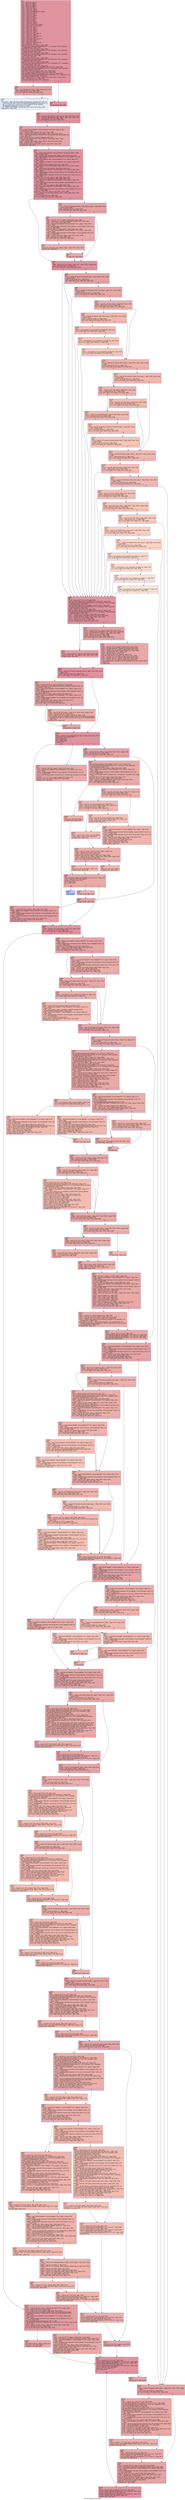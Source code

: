 digraph "CFG for 'gobble_file' function" {
	label="CFG for 'gobble_file' function";

	Node0x1f82820 [shape=record,color="#b70d28ff", style=filled, fillcolor="#b70d2870",label="{%5:\l  %6 = alloca i64, align 8\l  %7 = alloca i8*, align 8\l  %8 = alloca i32, align 4\l  %9 = alloca i64, align 8\l  %10 = alloca i8, align 1\l  %11 = alloca i8*, align 8\l  %12 = alloca i64, align 8\l  %13 = alloca %struct.fileinfo*, align 8\l  %14 = alloca i8*, align 8\l  %15 = alloca i8, align 1\l  %16 = alloca i32, align 4\l  %17 = alloca i8, align 1\l  %18 = alloca i32, align 4\l  %19 = alloca i8, align 1\l  %20 = alloca i8, align 1\l  %21 = alloca i32, align 4\l  %22 = alloca i32, align 4\l  %23 = alloca %struct.stat, align 8\l  %24 = alloca [652 x i8], align 16\l  %25 = alloca i32, align 4\l  %26 = alloca i32, align 4\l  %27 = alloca i32, align 4\l  %28 = alloca i32, align 4\l  %29 = alloca i32, align 4\l  %30 = alloca [21 x i8], align 16\l  %31 = alloca i32, align 4\l  %32 = alloca [21 x i8], align 16\l  %33 = alloca i32, align 4\l  %34 = alloca [652 x i8], align 16\l  %35 = alloca i64, align 8\l  %36 = alloca i32, align 4\l  %37 = alloca [21 x i8], align 16\l  %38 = alloca i32, align 4\l  store i8* %0, i8** %7, align 8, !tbaa !1940\l  call void @llvm.dbg.declare(metadata i8** %7, metadata !1873, metadata\l... !DIExpression()), !dbg !1944\l  store i32 %1, i32* %8, align 4, !tbaa !1945\l  call void @llvm.dbg.declare(metadata i32* %8, metadata !1874, metadata\l... !DIExpression()), !dbg !1946\l  store i64 %2, i64* %9, align 8, !tbaa !1947\l  call void @llvm.dbg.declare(metadata i64* %9, metadata !1875, metadata\l... !DIExpression()), !dbg !1949\l  %39 = zext i1 %3 to i8\l  store i8 %39, i8* %10, align 1, !tbaa !1950\l  call void @llvm.dbg.declare(metadata i8* %10, metadata !1876, metadata\l... !DIExpression()), !dbg !1952\l  store i8* %4, i8** %11, align 8, !tbaa !1940\l  call void @llvm.dbg.declare(metadata i8** %11, metadata !1877, metadata\l... !DIExpression()), !dbg !1953\l  %40 = bitcast i64* %12 to i8*, !dbg !1954\l  call void @llvm.lifetime.start.p0i8(i64 8, i8* %40) #27, !dbg !1954\l  call void @llvm.dbg.declare(metadata i64* %12, metadata !1878, metadata\l... !DIExpression()), !dbg !1955\l  store i64 0, i64* %12, align 8, !dbg !1955, !tbaa !1947\l  %41 = bitcast %struct.fileinfo** %13 to i8*, !dbg !1956\l  call void @llvm.lifetime.start.p0i8(i64 8, i8* %41) #27, !dbg !1956\l  call void @llvm.dbg.declare(metadata %struct.fileinfo** %13, metadata !1879,\l... metadata !DIExpression()), !dbg !1957\l  %42 = load i8, i8* %10, align 1, !dbg !1958, !tbaa !1950, !range !1961\l  %43 = trunc i8 %42 to i1, !dbg !1958\l  br i1 %43, label %44, label %47, !dbg !1958\l|{<s0>T|<s1>F}}"];
	Node0x1f82820:s0 -> Node0x1f82db0;
	Node0x1f82820:s1 -> Node0x1f82e00;
	Node0x1f82db0 [shape=record,color="#3d50c3ff", style=filled, fillcolor="#c32e3170",label="{%44:\l44:                                               \l  %45 = load i64, i64* %9, align 8, !dbg !1958, !tbaa !1947\l  %46 = icmp eq i64 %45, 0, !dbg !1958\l  br i1 %46, label %47, label %48, !dbg !1962\l|{<s0>T|<s1>F}}"];
	Node0x1f82db0:s0 -> Node0x1f82e00;
	Node0x1f82db0:s1 -> Node0x1f82e50;
	Node0x1f82e00 [shape=record,color="#b70d28ff", style=filled, fillcolor="#b70d2870",label="{%47:\l47:                                               \l  br label %49, !dbg !1962\l}"];
	Node0x1f82e00 -> Node0x1f82ea0;
	Node0x1f82e50 [shape=record,color="#3d50c3ff", style=filled, fillcolor="#c5d6f270",label="{%48:\l48:                                               \l  call void @__assert_fail(i8* noundef getelementptr inbounds ([51 x i8], [51\l... x i8]* @.str.236, i64 0, i64 0), i8* noundef getelementptr inbounds ([12 x\l... i8], [12 x i8]* @.str.4, i64 0, i64 0), i32 noundef 3378, i8* noundef\l... getelementptr inbounds ([79 x i8], [79 x i8]*\l... @__PRETTY_FUNCTION__.gobble_file, i64 0, i64 0)) #28, !dbg !1958\l  unreachable, !dbg !1958\l}"];
	Node0x1f82ea0 [shape=record,color="#b70d28ff", style=filled, fillcolor="#b70d2870",label="{%49:\l49:                                               \l  %50 = load i64, i64* @cwd_n_used, align 8, !dbg !1963, !tbaa !1947\l  %51 = load i64, i64* @cwd_n_alloc, align 8, !dbg !1965, !tbaa !1947\l  %52 = icmp eq i64 %50, %51, !dbg !1966\l  br i1 %52, label %53, label %61, !dbg !1967\l|{<s0>T|<s1>F}}"];
	Node0x1f82ea0:s0 -> Node0x1f82ef0;
	Node0x1f82ea0:s1 -> Node0x1f82f40;
	Node0x1f82ef0 [shape=record,color="#3d50c3ff", style=filled, fillcolor="#c32e3170",label="{%53:\l53:                                               \l  %54 = load %struct.fileinfo*, %struct.fileinfo** @cwd_file, align 8, !dbg\l... !1968, !tbaa !1940\l  %55 = bitcast %struct.fileinfo* %54 to i8*, !dbg !1968\l  %56 = load i64, i64* @cwd_n_alloc, align 8, !dbg !1970, !tbaa !1947\l  %57 = call i8* @xnrealloc(i8* noundef %55, i64 noundef %56, i64 noundef 416)\l... #29, !dbg !1971\l  %58 = bitcast i8* %57 to %struct.fileinfo*, !dbg !1971\l  store %struct.fileinfo* %58, %struct.fileinfo** @cwd_file, align 8, !dbg\l... !1972, !tbaa !1940\l  %59 = load i64, i64* @cwd_n_alloc, align 8, !dbg !1973, !tbaa !1947\l  %60 = mul i64 %59, 2, !dbg !1973\l  store i64 %60, i64* @cwd_n_alloc, align 8, !dbg !1973, !tbaa !1947\l  br label %61, !dbg !1974\l}"];
	Node0x1f82ef0 -> Node0x1f82f40;
	Node0x1f82f40 [shape=record,color="#b70d28ff", style=filled, fillcolor="#b70d2870",label="{%61:\l61:                                               \l  %62 = load %struct.fileinfo*, %struct.fileinfo** @cwd_file, align 8, !dbg\l... !1975, !tbaa !1940\l  %63 = load i64, i64* @cwd_n_used, align 8, !dbg !1976, !tbaa !1947\l  %64 = getelementptr inbounds %struct.fileinfo, %struct.fileinfo* %62, i64\l... %63, !dbg !1975\l  store %struct.fileinfo* %64, %struct.fileinfo** %13, align 8, !dbg !1977,\l... !tbaa !1940\l  %65 = load %struct.fileinfo*, %struct.fileinfo** %13, align 8, !dbg !1978,\l... !tbaa !1940\l  %66 = bitcast %struct.fileinfo* %65 to i8*, !dbg !1979\l  call void @llvm.memset.p0i8.i64(i8* align 8 %66, i8 0, i64 208, i1 false),\l... !dbg !1979\l  %67 = load i64, i64* %9, align 8, !dbg !1980, !tbaa !1947\l  %68 = load %struct.fileinfo*, %struct.fileinfo** %13, align 8, !dbg !1981,\l... !tbaa !1940\l  %69 = getelementptr inbounds %struct.fileinfo, %struct.fileinfo* %68, i32 0,\l... i32 3, !dbg !1982\l  %70 = getelementptr inbounds %struct.stat, %struct.stat* %69, i32 0, i32 1,\l... !dbg !1983\l  store i64 %67, i64* %70, align 8, !dbg !1984, !tbaa !1985\l  %71 = load i32, i32* %8, align 4, !dbg !1990, !tbaa !1945\l  %72 = load %struct.fileinfo*, %struct.fileinfo** %13, align 8, !dbg !1991,\l... !tbaa !1940\l  %73 = getelementptr inbounds %struct.fileinfo, %struct.fileinfo* %72, i32 0,\l... i32 4, !dbg !1992\l  store i32 %71, i32* %73, align 8, !dbg !1993, !tbaa !1994\l  %74 = load %struct.fileinfo*, %struct.fileinfo** %13, align 8, !dbg !1995,\l... !tbaa !1940\l  %75 = getelementptr inbounds %struct.fileinfo, %struct.fileinfo* %74, i32 0,\l... i32 11, !dbg !1996\l  store i32 -1, i32* %75, align 4, !dbg !1997, !tbaa !1998\l  %76 = load i8, i8* @cwd_some_quoted, align 1, !dbg !1999, !tbaa !1950,\l... !range !1961\l  %77 = trunc i8 %76 to i1, !dbg !1999\l  br i1 %77, label %93, label %78, !dbg !2001\l|{<s0>T|<s1>F}}"];
	Node0x1f82f40:s0 -> Node0x1f830d0;
	Node0x1f82f40:s1 -> Node0x1f82f90;
	Node0x1f82f90 [shape=record,color="#3d50c3ff", style=filled, fillcolor="#c32e3170",label="{%78:\l78:                                               \l  %79 = load i8, i8* @align_variable_outer_quotes, align 1, !dbg !2002, !tbaa\l... !1950, !range !1961\l  %80 = trunc i8 %79 to i1, !dbg !2002\l  br i1 %80, label %81, label %93, !dbg !2003\l|{<s0>T|<s1>F}}"];
	Node0x1f82f90:s0 -> Node0x1f82fe0;
	Node0x1f82f90:s1 -> Node0x1f830d0;
	Node0x1f82fe0 [shape=record,color="#3d50c3ff", style=filled, fillcolor="#ca3b3770",label="{%81:\l81:                                               \l  %82 = load i8*, i8** %7, align 8, !dbg !2004, !tbaa !1940\l  %83 = call zeroext i1 @needs_quoting(i8* noundef %82), !dbg !2006\l  %84 = zext i1 %83 to i32, !dbg !2006\l  %85 = load %struct.fileinfo*, %struct.fileinfo** %13, align 8, !dbg !2007,\l... !tbaa !1940\l  %86 = getelementptr inbounds %struct.fileinfo, %struct.fileinfo* %85, i32 0,\l... i32 11, !dbg !2008\l  store i32 %84, i32* %86, align 4, !dbg !2009, !tbaa !1998\l  %87 = load %struct.fileinfo*, %struct.fileinfo** %13, align 8, !dbg !2010,\l... !tbaa !1940\l  %88 = getelementptr inbounds %struct.fileinfo, %struct.fileinfo* %87, i32 0,\l... i32 11, !dbg !2012\l  %89 = load i32, i32* %88, align 4, !dbg !2012, !tbaa !1998\l  %90 = icmp ne i32 %89, 0, !dbg !2010\l  br i1 %90, label %91, label %92, !dbg !2013\l|{<s0>T|<s1>F}}"];
	Node0x1f82fe0:s0 -> Node0x1f83030;
	Node0x1f82fe0:s1 -> Node0x1f83080;
	Node0x1f83030 [shape=record,color="#3d50c3ff", style=filled, fillcolor="#d0473d70",label="{%91:\l91:                                               \l  store i8 1, i8* @cwd_some_quoted, align 1, !dbg !2014, !tbaa !1950\l  br label %92, !dbg !2015\l}"];
	Node0x1f83030 -> Node0x1f83080;
	Node0x1f83080 [shape=record,color="#3d50c3ff", style=filled, fillcolor="#ca3b3770",label="{%92:\l92:                                               \l  br label %93, !dbg !2016\l}"];
	Node0x1f83080 -> Node0x1f830d0;
	Node0x1f830d0 [shape=record,color="#b70d28ff", style=filled, fillcolor="#b70d2870",label="{%93:\l93:                                               \l  %94 = load i8, i8* %10, align 1, !dbg !2017, !tbaa !1950, !range !1961\l  %95 = trunc i8 %94 to i1, !dbg !2017\l  br i1 %95, label %167, label %96, !dbg !2018\l|{<s0>T|<s1>F}}"];
	Node0x1f830d0:s0 -> Node0x1f83940;
	Node0x1f830d0:s1 -> Node0x1f83120;
	Node0x1f83120 [shape=record,color="#3d50c3ff", style=filled, fillcolor="#c32e3170",label="{%96:\l96:                                               \l  %97 = load i8, i8* @print_hyperlink, align 1, !dbg !2019, !tbaa !1950,\l... !range !1961\l  %98 = trunc i8 %97 to i1, !dbg !2019\l  br i1 %98, label %167, label %99, !dbg !2020\l|{<s0>T|<s1>F}}"];
	Node0x1f83120:s0 -> Node0x1f83940;
	Node0x1f83120:s1 -> Node0x1f83170;
	Node0x1f83170 [shape=record,color="#3d50c3ff", style=filled, fillcolor="#ca3b3770",label="{%99:\l99:                                               \l  %100 = load i8, i8* @format_needs_stat, align 1, !dbg !2021, !tbaa !1950,\l... !range !1961\l  %101 = trunc i8 %100 to i1, !dbg !2021\l  br i1 %101, label %167, label %102, !dbg !2022\l|{<s0>T|<s1>F}}"];
	Node0x1f83170:s0 -> Node0x1f83940;
	Node0x1f83170:s1 -> Node0x1f831c0;
	Node0x1f831c0 [shape=record,color="#3d50c3ff", style=filled, fillcolor="#d24b4070",label="{%102:\l102:                                              \l  %103 = load i32, i32* %8, align 4, !dbg !2023, !tbaa !1945\l  %104 = icmp eq i32 %103, 3, !dbg !2024\l  br i1 %104, label %105, label %114, !dbg !2025\l|{<s0>T|<s1>F}}"];
	Node0x1f831c0:s0 -> Node0x1f83210;
	Node0x1f831c0:s1 -> Node0x1f83350;
	Node0x1f83210 [shape=record,color="#3d50c3ff", style=filled, fillcolor="#dc5d4a70",label="{%105:\l105:                                              \l  %106 = load i8, i8* @print_with_color, align 1, !dbg !2026, !tbaa !1950,\l... !range !1961\l  %107 = trunc i8 %106 to i1, !dbg !2026\l  br i1 %107, label %108, label %114, !dbg !2027\l|{<s0>T|<s1>F}}"];
	Node0x1f83210:s0 -> Node0x1f83260;
	Node0x1f83210:s1 -> Node0x1f83350;
	Node0x1f83260 [shape=record,color="#3d50c3ff", style=filled, fillcolor="#e36c5570",label="{%108:\l108:                                              \l  %109 = call zeroext i1 @is_colored(i32 noundef 19), !dbg !2028\l  br i1 %109, label %167, label %110, !dbg !2029\l|{<s0>T|<s1>F}}"];
	Node0x1f83260:s0 -> Node0x1f83940;
	Node0x1f83260:s1 -> Node0x1f832b0;
	Node0x1f832b0 [shape=record,color="#3d50c3ff", style=filled, fillcolor="#e8765c70",label="{%110:\l110:                                              \l  %111 = call zeroext i1 @is_colored(i32 noundef 18), !dbg !2030\l  br i1 %111, label %167, label %112, !dbg !2031\l|{<s0>T|<s1>F}}"];
	Node0x1f832b0:s0 -> Node0x1f83940;
	Node0x1f832b0:s1 -> Node0x1f83300;
	Node0x1f83300 [shape=record,color="#3d50c3ff", style=filled, fillcolor="#ed836670",label="{%112:\l112:                                              \l  %113 = call zeroext i1 @is_colored(i32 noundef 20), !dbg !2032\l  br i1 %113, label %167, label %114, !dbg !2033\l|{<s0>T|<s1>F}}"];
	Node0x1f83300:s0 -> Node0x1f83940;
	Node0x1f83300:s1 -> Node0x1f83350;
	Node0x1f83350 [shape=record,color="#3d50c3ff", style=filled, fillcolor="#d6524470",label="{%114:\l114:                                              \l  %115 = load i8, i8* @print_inode, align 1, !dbg !2034, !tbaa !1950, !range\l... !1961\l  %116 = trunc i8 %115 to i1, !dbg !2034\l  br i1 %116, label %120, label %117, !dbg !2035\l|{<s0>T|<s1>F}}"];
	Node0x1f83350:s0 -> Node0x1f833f0;
	Node0x1f83350:s1 -> Node0x1f833a0;
	Node0x1f833a0 [shape=record,color="#3d50c3ff", style=filled, fillcolor="#de614d70",label="{%117:\l117:                                              \l  %118 = load i8, i8* @format_needs_type, align 1, !dbg !2036, !tbaa !1950,\l... !range !1961\l  %119 = trunc i8 %118 to i1, !dbg !2036\l  br i1 %119, label %120, label %135, !dbg !2037\l|{<s0>T|<s1>F}}"];
	Node0x1f833a0:s0 -> Node0x1f833f0;
	Node0x1f833a0:s1 -> Node0x1f83580;
	Node0x1f833f0 [shape=record,color="#3d50c3ff", style=filled, fillcolor="#d8564670",label="{%120:\l120:                                              \l  %121 = load i32, i32* %8, align 4, !dbg !2038, !tbaa !1945\l  %122 = icmp eq i32 %121, 6, !dbg !2039\l  br i1 %122, label %126, label %123, !dbg !2040\l|{<s0>T|<s1>F}}"];
	Node0x1f833f0:s0 -> Node0x1f83490;
	Node0x1f833f0:s1 -> Node0x1f83440;
	Node0x1f83440 [shape=record,color="#3d50c3ff", style=filled, fillcolor="#e1675170",label="{%123:\l123:                                              \l  %124 = load i32, i32* %8, align 4, !dbg !2041, !tbaa !1945\l  %125 = icmp eq i32 %124, 0, !dbg !2042\l  br i1 %125, label %126, label %135, !dbg !2043\l|{<s0>T|<s1>F}}"];
	Node0x1f83440:s0 -> Node0x1f83490;
	Node0x1f83440:s1 -> Node0x1f83580;
	Node0x1f83490 [shape=record,color="#3d50c3ff", style=filled, fillcolor="#de614d70",label="{%126:\l126:                                              \l  %127 = load i32, i32* @dereference, align 4, !dbg !2044, !tbaa !1945\l  %128 = icmp eq i32 %127, 4, !dbg !2045\l  br i1 %128, label %167, label %129, !dbg !2046\l|{<s0>T|<s1>F}}"];
	Node0x1f83490:s0 -> Node0x1f83940;
	Node0x1f83490:s1 -> Node0x1f834e0;
	Node0x1f834e0 [shape=record,color="#3d50c3ff", style=filled, fillcolor="#e5705870",label="{%129:\l129:                                              \l  %130 = load i8, i8* @color_symlink_as_referent, align 1, !dbg !2047, !tbaa\l... !1950, !range !1961\l  %131 = trunc i8 %130 to i1, !dbg !2047\l  br i1 %131, label %167, label %132, !dbg !2048\l|{<s0>T|<s1>F}}"];
	Node0x1f834e0:s0 -> Node0x1f83940;
	Node0x1f834e0:s1 -> Node0x1f83530;
	Node0x1f83530 [shape=record,color="#3d50c3ff", style=filled, fillcolor="#e97a5f70",label="{%132:\l132:                                              \l  %133 = load i8, i8* @check_symlink_mode, align 1, !dbg !2049, !tbaa !1950,\l... !range !1961\l  %134 = trunc i8 %133 to i1, !dbg !2049\l  br i1 %134, label %167, label %135, !dbg !2050\l|{<s0>T|<s1>F}}"];
	Node0x1f83530:s0 -> Node0x1f83940;
	Node0x1f83530:s1 -> Node0x1f83580;
	Node0x1f83580 [shape=record,color="#3d50c3ff", style=filled, fillcolor="#de614d70",label="{%135:\l135:                                              \l  %136 = load i8, i8* @print_inode, align 1, !dbg !2051, !tbaa !1950, !range\l... !1961\l  %137 = trunc i8 %136 to i1, !dbg !2051\l  br i1 %137, label %138, label %141, !dbg !2052\l|{<s0>T|<s1>F}}"];
	Node0x1f83580:s0 -> Node0x1f835d0;
	Node0x1f83580:s1 -> Node0x1f83620;
	Node0x1f835d0 [shape=record,color="#3d50c3ff", style=filled, fillcolor="#e36c5570",label="{%138:\l138:                                              \l  %139 = load i64, i64* %9, align 8, !dbg !2053, !tbaa !1947\l  %140 = icmp eq i64 %139, 0, !dbg !2054\l  br i1 %140, label %167, label %141, !dbg !2055\l|{<s0>T|<s1>F}}"];
	Node0x1f835d0:s0 -> Node0x1f83940;
	Node0x1f835d0:s1 -> Node0x1f83620;
	Node0x1f83620 [shape=record,color="#3d50c3ff", style=filled, fillcolor="#de614d70",label="{%141:\l141:                                              \l  %142 = load i8, i8* @format_needs_type, align 1, !dbg !2056, !tbaa !1950,\l... !range !1961\l  %143 = trunc i8 %142 to i1, !dbg !2056\l  br i1 %143, label %144, label %727, !dbg !2057\l|{<s0>T|<s1>F}}"];
	Node0x1f83620:s0 -> Node0x1f83670;
	Node0x1f83620:s1 -> Node0x1f85f60;
	Node0x1f83670 [shape=record,color="#3d50c3ff", style=filled, fillcolor="#e5705870",label="{%144:\l144:                                              \l  %145 = load i32, i32* %8, align 4, !dbg !2058, !tbaa !1945\l  %146 = icmp eq i32 %145, 0, !dbg !2059\l  br i1 %146, label %167, label %147, !dbg !2060\l|{<s0>T|<s1>F}}"];
	Node0x1f83670:s0 -> Node0x1f83940;
	Node0x1f83670:s1 -> Node0x1f836c0;
	Node0x1f836c0 [shape=record,color="#3d50c3ff", style=filled, fillcolor="#e97a5f70",label="{%147:\l147:                                              \l  %148 = load i8, i8* %10, align 1, !dbg !2061, !tbaa !1950, !range !1961\l  %149 = trunc i8 %148 to i1, !dbg !2061\l  br i1 %149, label %167, label %150, !dbg !2062\l|{<s0>T|<s1>F}}"];
	Node0x1f836c0:s0 -> Node0x1f83940;
	Node0x1f836c0:s1 -> Node0x1f83710;
	Node0x1f83710 [shape=record,color="#3d50c3ff", style=filled, fillcolor="#ef886b70",label="{%150:\l150:                                              \l  %151 = load i32, i32* %8, align 4, !dbg !2063, !tbaa !1945\l  %152 = icmp eq i32 %151, 5, !dbg !2064\l  br i1 %152, label %153, label %727, !dbg !2065\l|{<s0>T|<s1>F}}"];
	Node0x1f83710:s0 -> Node0x1f83760;
	Node0x1f83710:s1 -> Node0x1f85f60;
	Node0x1f83760 [shape=record,color="#3d50c3ff", style=filled, fillcolor="#f3947570",label="{%153:\l153:                                              \l  %154 = load i32, i32* @indicator_style, align 4, !dbg !2066, !tbaa !1945\l  %155 = icmp eq i32 %154, 3, !dbg !2067\l  br i1 %155, label %167, label %156, !dbg !2068\l|{<s0>T|<s1>F}}"];
	Node0x1f83760:s0 -> Node0x1f83940;
	Node0x1f83760:s1 -> Node0x1f837b0;
	Node0x1f837b0 [shape=record,color="#3d50c3ff", style=filled, fillcolor="#f59c7d70",label="{%156:\l156:                                              \l  %157 = load i8, i8* @print_with_color, align 1, !dbg !2069, !tbaa !1950,\l... !range !1961\l  %158 = trunc i8 %157 to i1, !dbg !2069\l  br i1 %158, label %159, label %727, !dbg !2070\l|{<s0>T|<s1>F}}"];
	Node0x1f837b0:s0 -> Node0x1f83800;
	Node0x1f837b0:s1 -> Node0x1f85f60;
	Node0x1f83800 [shape=record,color="#3d50c3ff", style=filled, fillcolor="#f7a88970",label="{%159:\l159:                                              \l  %160 = call zeroext i1 @is_colored(i32 noundef 14), !dbg !2071\l  br i1 %160, label %167, label %161, !dbg !2072\l|{<s0>T|<s1>F}}"];
	Node0x1f83800:s0 -> Node0x1f83940;
	Node0x1f83800:s1 -> Node0x1f83850;
	Node0x1f83850 [shape=record,color="#3d50c3ff", style=filled, fillcolor="#f7b39670",label="{%161:\l161:                                              \l  %162 = call zeroext i1 @is_colored(i32 noundef 16), !dbg !2073\l  br i1 %162, label %167, label %163, !dbg !2074\l|{<s0>T|<s1>F}}"];
	Node0x1f83850:s0 -> Node0x1f83940;
	Node0x1f83850:s1 -> Node0x1f838a0;
	Node0x1f838a0 [shape=record,color="#3d50c3ff", style=filled, fillcolor="#f7bca170",label="{%163:\l163:                                              \l  %164 = call zeroext i1 @is_colored(i32 noundef 17), !dbg !2075\l  br i1 %164, label %167, label %165, !dbg !2076\l|{<s0>T|<s1>F}}"];
	Node0x1f838a0:s0 -> Node0x1f83940;
	Node0x1f838a0:s1 -> Node0x1f838f0;
	Node0x1f838f0 [shape=record,color="#3d50c3ff", style=filled, fillcolor="#f5c1a970",label="{%165:\l165:                                              \l  %166 = call zeroext i1 @is_colored(i32 noundef 21), !dbg !2077\l  br i1 %166, label %167, label %727, !dbg !2078\l|{<s0>T|<s1>F}}"];
	Node0x1f838f0:s0 -> Node0x1f83940;
	Node0x1f838f0:s1 -> Node0x1f85f60;
	Node0x1f83940 [shape=record,color="#b70d28ff", style=filled, fillcolor="#b70d2870",label="{%167:\l167:                                              \l  %168 = bitcast i8** %14 to i8*, !dbg !2079\l  call void @llvm.lifetime.start.p0i8(i64 8, i8* %168) #27, !dbg !2079\l  call void @llvm.dbg.declare(metadata i8** %14, metadata !1880, metadata\l... !DIExpression()), !dbg !2080\l  call void @llvm.lifetime.start.p0i8(i64 1, i8* %15) #27, !dbg !2081\l  call void @llvm.dbg.declare(metadata i8* %15, metadata !1883, metadata\l... !DIExpression()), !dbg !2082\l  %169 = bitcast i32* %16 to i8*, !dbg !2083\l  call void @llvm.lifetime.start.p0i8(i64 4, i8* %169) #27, !dbg !2083\l  call void @llvm.dbg.declare(metadata i32* %16, metadata !1884, metadata\l... !DIExpression()), !dbg !2084\l  %170 = load i8*, i8** %7, align 8, !dbg !2085, !tbaa !1940\l  %171 = getelementptr inbounds i8, i8* %170, i64 0, !dbg !2085\l  %172 = load i8, i8* %171, align 1, !dbg !2085, !tbaa !1945\l  %173 = sext i8 %172 to i32, !dbg !2085\l  %174 = icmp eq i32 %173, 47, !dbg !2087\l  br i1 %174, label %181, label %175, !dbg !2088\l|{<s0>T|<s1>F}}"];
	Node0x1f83940:s0 -> Node0x1f839e0;
	Node0x1f83940:s1 -> Node0x1f83990;
	Node0x1f83990 [shape=record,color="#3d50c3ff", style=filled, fillcolor="#c32e3170",label="{%175:\l175:                                              \l  %176 = load i8*, i8** %11, align 8, !dbg !2089, !tbaa !1940\l  %177 = getelementptr inbounds i8, i8* %176, i64 0, !dbg !2089\l  %178 = load i8, i8* %177, align 1, !dbg !2089, !tbaa !1945\l  %179 = sext i8 %178 to i32, !dbg !2089\l  %180 = icmp eq i32 %179, 0, !dbg !2090\l  br i1 %180, label %181, label %183, !dbg !2091\l|{<s0>T|<s1>F}}"];
	Node0x1f83990:s0 -> Node0x1f839e0;
	Node0x1f83990:s1 -> Node0x1f83a30;
	Node0x1f839e0 [shape=record,color="#b70d28ff", style=filled, fillcolor="#be242e70",label="{%181:\l181:                                              \l  %182 = load i8*, i8** %7, align 8, !dbg !2092, !tbaa !1940\l  store i8* %182, i8** %14, align 8, !dbg !2093, !tbaa !1940\l  br label %194, !dbg !2094\l}"];
	Node0x1f839e0 -> Node0x1f83a80;
	Node0x1f83a30 [shape=record,color="#3d50c3ff", style=filled, fillcolor="#ca3b3770",label="{%183:\l183:                                              \l  %184 = load i8*, i8** %7, align 8, !dbg !2095, !tbaa !1940\l  %185 = call i64 @strlen(i8* noundef %184) #30, !dbg !2097\l  %186 = load i8*, i8** %11, align 8, !dbg !2098, !tbaa !1940\l  %187 = call i64 @strlen(i8* noundef %186) #30, !dbg !2099\l  %188 = add i64 %185, %187, !dbg !2100\l  %189 = add i64 %188, 2, !dbg !2101\l  %190 = alloca i8, i64 %189, align 16, !dbg !2102\l  store i8* %190, i8** %14, align 8, !dbg !2103, !tbaa !1940\l  %191 = load i8*, i8** %14, align 8, !dbg !2104, !tbaa !1940\l  %192 = load i8*, i8** %11, align 8, !dbg !2105, !tbaa !1940\l  %193 = load i8*, i8** %7, align 8, !dbg !2106, !tbaa !1940\l  call void @attach(i8* noundef %191, i8* noundef %192, i8* noundef %193),\l... !dbg !2107\l  br label %194\l}"];
	Node0x1f83a30 -> Node0x1f83a80;
	Node0x1f83a80 [shape=record,color="#b70d28ff", style=filled, fillcolor="#b70d2870",label="{%194:\l194:                                              \l  %195 = load i8, i8* @print_hyperlink, align 1, !dbg !2108, !tbaa !1950,\l... !range !1961\l  %196 = trunc i8 %195 to i1, !dbg !2108\l  br i1 %196, label %197, label %211, !dbg !2110\l|{<s0>T|<s1>F}}"];
	Node0x1f83a80:s0 -> Node0x1f83ad0;
	Node0x1f83a80:s1 -> Node0x1f83bc0;
	Node0x1f83ad0 [shape=record,color="#3d50c3ff", style=filled, fillcolor="#c32e3170",label="{%197:\l197:                                              \l  %198 = load i8*, i8** %14, align 8, !dbg !2111, !tbaa !1940\l  %199 = call noalias i8* @canonicalize_filename_mode(i8* noundef %198, i32\l... noundef 2), !dbg !2113\l  %200 = load %struct.fileinfo*, %struct.fileinfo** %13, align 8, !dbg !2114,\l... !tbaa !1940\l  %201 = getelementptr inbounds %struct.fileinfo, %struct.fileinfo* %200, i32\l... 0, i32 2, !dbg !2115\l  store i8* %199, i8** %201, align 8, !dbg !2116, !tbaa !2117\l  %202 = load %struct.fileinfo*, %struct.fileinfo** %13, align 8, !dbg !2118,\l... !tbaa !1940\l  %203 = getelementptr inbounds %struct.fileinfo, %struct.fileinfo* %202, i32\l... 0, i32 2, !dbg !2120\l  %204 = load i8*, i8** %203, align 8, !dbg !2120, !tbaa !2117\l  %205 = icmp ne i8* %204, null, !dbg !2118\l  br i1 %205, label %210, label %206, !dbg !2121\l|{<s0>T|<s1>F}}"];
	Node0x1f83ad0:s0 -> Node0x1f83b70;
	Node0x1f83ad0:s1 -> Node0x1f83b20;
	Node0x1f83b20 [shape=record,color="#3d50c3ff", style=filled, fillcolor="#d0473d70",label="{%206:\l206:                                              \l  %207 = load i8, i8* %10, align 1, !dbg !2122, !tbaa !1950, !range !1961\l  %208 = trunc i8 %207 to i1, !dbg !2122\l  %209 = load i8*, i8** %14, align 8, !dbg !2123, !tbaa !1940\l  call void @file_failure(i1 noundef zeroext %208, i8* noundef getelementptr\l... inbounds ([24 x i8], [24 x i8]* @.str.226, i64 0, i64 0), i8* noundef %209),\l... !dbg !2124\l  br label %210, !dbg !2124\l}"];
	Node0x1f83b20 -> Node0x1f83b70;
	Node0x1f83b70 [shape=record,color="#3d50c3ff", style=filled, fillcolor="#c32e3170",label="{%210:\l210:                                              \l  br label %211, !dbg !2125\l}"];
	Node0x1f83b70 -> Node0x1f83bc0;
	Node0x1f83bc0 [shape=record,color="#b70d28ff", style=filled, fillcolor="#b70d2870",label="{%211:\l211:                                              \l  %212 = load i32, i32* @dereference, align 4, !dbg !2126, !tbaa !1945\l  switch i32 %212, label %264 [\l    i32 4, label %213\l    i32 2, label %218\l    i32 3, label %218\l  ], !dbg !2127\l|{<s0>def|<s1>4|<s2>2|<s3>3}}"];
	Node0x1f83bc0:s0 -> Node0x1f840c0;
	Node0x1f83bc0:s1 -> Node0x1f83c10;
	Node0x1f83bc0:s2 -> Node0x1f83c60;
	Node0x1f83bc0:s3 -> Node0x1f83c60;
	Node0x1f83c10 [shape=record,color="#3d50c3ff", style=filled, fillcolor="#cc403a70",label="{%213:\l213:                                              \l  %214 = load i8*, i8** %14, align 8, !dbg !2128, !tbaa !1940\l  %215 = load %struct.fileinfo*, %struct.fileinfo** %13, align 8, !dbg !2129,\l... !tbaa !1940\l  %216 = getelementptr inbounds %struct.fileinfo, %struct.fileinfo* %215, i32\l... 0, i32 3, !dbg !2130\l  %217 = call i32 @do_stat(i8* noundef %214, %struct.stat* noundef %216), !dbg\l... !2131\l  store i32 %217, i32* %16, align 4, !dbg !2132, !tbaa !2133\l  store i8 1, i8* %15, align 1, !dbg !2134, !tbaa !1950\l  br label %269, !dbg !2135\l}"];
	Node0x1f83c10 -> Node0x1f84110;
	Node0x1f83c60 [shape=record,color="#3d50c3ff", style=filled, fillcolor="#c32e3170",label="{%218:\l218:                                              \l  %219 = load i8, i8* %10, align 1, !dbg !2136, !tbaa !1950, !range !1961\l  %220 = trunc i8 %219 to i1, !dbg !2136\l  br i1 %220, label %221, label %263, !dbg !2137\l|{<s0>T|<s1>F}}"];
	Node0x1f83c60:s0 -> Node0x1f83cb0;
	Node0x1f83c60:s1 -> Node0x1f84070;
	Node0x1f83cb0 [shape=record,color="#3d50c3ff", style=filled, fillcolor="#cc403a70",label="{%221:\l221:                                              \l  call void @llvm.lifetime.start.p0i8(i64 1, i8* %17) #27, !dbg !2138\l  call void @llvm.dbg.declare(metadata i8* %17, metadata !1885, metadata\l... !DIExpression()), !dbg !2139\l  %222 = load i8*, i8** %14, align 8, !dbg !2140, !tbaa !1940\l  %223 = load %struct.fileinfo*, %struct.fileinfo** %13, align 8, !dbg !2141,\l... !tbaa !1940\l  %224 = getelementptr inbounds %struct.fileinfo, %struct.fileinfo* %223, i32\l... 0, i32 3, !dbg !2142\l  %225 = call i32 @do_stat(i8* noundef %222, %struct.stat* noundef %224), !dbg\l... !2143\l  store i32 %225, i32* %16, align 4, !dbg !2144, !tbaa !2133\l  store i8 1, i8* %15, align 1, !dbg !2145, !tbaa !1950\l  %226 = load i32, i32* @dereference, align 4, !dbg !2146, !tbaa !1945\l  %227 = icmp eq i32 %226, 2, !dbg !2148\l  br i1 %227, label %228, label %229, !dbg !2149\l|{<s0>T|<s1>F}}"];
	Node0x1f83cb0:s0 -> Node0x1f83d00;
	Node0x1f83cb0:s1 -> Node0x1f83d50;
	Node0x1f83d00 [shape=record,color="#3d50c3ff", style=filled, fillcolor="#d24b4070",label="{%228:\l228:                                              \l  store i32 2, i32* %18, align 4\l  br label %260, !dbg !2150\l}"];
	Node0x1f83d00 -> Node0x1f83fd0;
	Node0x1f83d50 [shape=record,color="#3d50c3ff", style=filled, fillcolor="#d24b4070",label="{%229:\l229:                                              \l  %230 = load i32, i32* %16, align 4, !dbg !2151, !tbaa !2133\l  %231 = icmp slt i32 %230, 0, !dbg !2152\l  br i1 %231, label %232, label %243, !dbg !2151\l|{<s0>T|<s1>F}}"];
	Node0x1f83d50:s0 -> Node0x1f83da0;
	Node0x1f83d50:s1 -> Node0x1f83e90;
	Node0x1f83da0 [shape=record,color="#3d50c3ff", style=filled, fillcolor="#de614d70",label="{%232:\l232:                                              \l  %233 = call i32* @__errno_location() #31, !dbg !2153\l  %234 = load i32, i32* %233, align 4, !dbg !2153, !tbaa !2133\l  %235 = icmp eq i32 %234, 2, !dbg !2154\l  br i1 %235, label %240, label %236, !dbg !2155\l|{<s0>T|<s1>F}}"];
	Node0x1f83da0:s0 -> Node0x1f83e40;
	Node0x1f83da0:s1 -> Node0x1f83df0;
	Node0x1f83df0 [shape=record,color="#3d50c3ff", style=filled, fillcolor="#e5705870",label="{%236:\l236:                                              \l  %237 = call i32* @__errno_location() #31, !dbg !2156\l  %238 = load i32, i32* %237, align 4, !dbg !2156, !tbaa !2133\l  %239 = icmp eq i32 %238, 40, !dbg !2157\l  br label %240, !dbg !2155\l}"];
	Node0x1f83df0 -> Node0x1f83e40;
	Node0x1f83e40 [shape=record,color="#3d50c3ff", style=filled, fillcolor="#de614d70",label="{%240:\l240:                                              \l  %241 = phi i1 [ true, %232 ], [ %239, %236 ]\l  %242 = zext i1 %241 to i32, !dbg !2155\l  br label %252, !dbg !2151\l}"];
	Node0x1f83e40 -> Node0x1f83ee0;
	Node0x1f83e90 [shape=record,color="#3d50c3ff", style=filled, fillcolor="#d8564670",label="{%243:\l243:                                              \l  %244 = load %struct.fileinfo*, %struct.fileinfo** %13, align 8, !dbg !2158,\l... !tbaa !1940\l  %245 = getelementptr inbounds %struct.fileinfo, %struct.fileinfo* %244, i32\l... 0, i32 3, !dbg !2158\l  %246 = getelementptr inbounds %struct.stat, %struct.stat* %245, i32 0, i32\l... 3, !dbg !2158\l  %247 = load i32, i32* %246, align 8, !dbg !2158, !tbaa !2159\l  %248 = and i32 %247, 61440, !dbg !2158\l  %249 = icmp eq i32 %248, 16384, !dbg !2158\l  %250 = xor i1 %249, true, !dbg !2160\l  %251 = zext i1 %250 to i32, !dbg !2160\l  br label %252, !dbg !2151\l}"];
	Node0x1f83e90 -> Node0x1f83ee0;
	Node0x1f83ee0 [shape=record,color="#3d50c3ff", style=filled, fillcolor="#d24b4070",label="{%252:\l252:                                              \l  %253 = phi i32 [ %242, %240 ], [ %251, %243 ], !dbg !2151\l  %254 = icmp ne i32 %253, 0, !dbg !2161\l  %255 = zext i1 %254 to i8, !dbg !2162\l  store i8 %255, i8* %17, align 1, !dbg !2162, !tbaa !1950\l  %256 = load i8, i8* %17, align 1, !dbg !2163, !tbaa !1950, !range !1961\l  %257 = trunc i8 %256 to i1, !dbg !2163\l  br i1 %257, label %259, label %258, !dbg !2165\l|{<s0>T|<s1>F}}"];
	Node0x1f83ee0:s0 -> Node0x1f83f80;
	Node0x1f83ee0:s1 -> Node0x1f83f30;
	Node0x1f83f30 [shape=record,color="#3d50c3ff", style=filled, fillcolor="#dc5d4a70",label="{%258:\l258:                                              \l  store i32 2, i32* %18, align 4\l  br label %260, !dbg !2166\l}"];
	Node0x1f83f30 -> Node0x1f83fd0;
	Node0x1f83f80 [shape=record,color="#3d50c3ff", style=filled, fillcolor="#dc5d4a70",label="{%259:\l259:                                              \l  store i32 0, i32* %18, align 4, !dbg !2167\l  br label %260, !dbg !2167\l}"];
	Node0x1f83f80 -> Node0x1f83fd0;
	Node0x1f83fd0 [shape=record,color="#3d50c3ff", style=filled, fillcolor="#cc403a70",label="{%260:\l260:                                              \l  call void @llvm.lifetime.end.p0i8(i64 1, i8* %17) #27, !dbg !2167\l  %261 = load i32, i32* %18, align 4\l  switch i32 %261, label %761 [\l    i32 0, label %262\l    i32 2, label %269\l  ]\l|{<s0>def|<s1>0|<s2>2}}"];
	Node0x1f83fd0:s0 -> Node0x1f86140;
	Node0x1f83fd0:s1 -> Node0x1f84020;
	Node0x1f83fd0:s2 -> Node0x1f84110;
	Node0x1f84020 [shape=record,color="#3d50c3ff", style=filled, fillcolor="#d24b4070",label="{%262:\l262:                                              \l  br label %263, !dbg !2168\l}"];
	Node0x1f84020 -> Node0x1f84070;
	Node0x1f84070 [shape=record,color="#3d50c3ff", style=filled, fillcolor="#c5333470",label="{%263:\l263:                                              \l  br label %264, !dbg !2136\l}"];
	Node0x1f84070 -> Node0x1f840c0;
	Node0x1f840c0 [shape=record,color="#b70d28ff", style=filled, fillcolor="#be242e70",label="{%264:\l264:                                              \l  %265 = load i8*, i8** %14, align 8, !dbg !2169, !tbaa !1940\l  %266 = load %struct.fileinfo*, %struct.fileinfo** %13, align 8, !dbg !2170,\l... !tbaa !1940\l  %267 = getelementptr inbounds %struct.fileinfo, %struct.fileinfo* %266, i32\l... 0, i32 3, !dbg !2171\l  %268 = call i32 @do_lstat(i8* noundef %265, %struct.stat* noundef %267),\l... !dbg !2172\l  store i32 %268, i32* %16, align 4, !dbg !2173, !tbaa !2133\l  store i8 0, i8* %15, align 1, !dbg !2174, !tbaa !1950\l  br label %269, !dbg !2175\l}"];
	Node0x1f840c0 -> Node0x1f84110;
	Node0x1f84110 [shape=record,color="#b70d28ff", style=filled, fillcolor="#b70d2870",label="{%269:\l269:                                              \l  %270 = load i32, i32* %16, align 4, !dbg !2176, !tbaa !2133\l  %271 = icmp ne i32 %270, 0, !dbg !2178\l  br i1 %271, label %272, label %288, !dbg !2179\l|{<s0>T|<s1>F}}"];
	Node0x1f84110:s0 -> Node0x1f84160;
	Node0x1f84110:s1 -> Node0x1f84250;
	Node0x1f84160 [shape=record,color="#b70d28ff", style=filled, fillcolor="#be242e70",label="{%272:\l272:                                              \l  %273 = load i8, i8* %10, align 1, !dbg !2180, !tbaa !1950, !range !1961\l  %274 = trunc i8 %273 to i1, !dbg !2180\l  %275 = load i8*, i8** %14, align 8, !dbg !2182, !tbaa !1940\l  call void @file_failure(i1 noundef zeroext %274, i8* noundef getelementptr\l... inbounds ([17 x i8], [17 x i8]* @.str.237, i64 0, i64 0), i8* noundef %275),\l... !dbg !2183\l  %276 = load %struct.fileinfo*, %struct.fileinfo** %13, align 8, !dbg !2184,\l... !tbaa !1940\l  %277 = getelementptr inbounds %struct.fileinfo, %struct.fileinfo* %276, i32\l... 0, i32 6, !dbg !2185\l  store i8* getelementptr inbounds ([2 x i8], [2 x i8]*\l... @UNKNOWN_SECURITY_CONTEXT, i64 0, i64 0), i8** %277, align 8, !dbg !2186,\l... !tbaa !2187\l  %278 = load i8, i8* %10, align 1, !dbg !2188, !tbaa !1950, !range !1961\l  %279 = trunc i8 %278 to i1, !dbg !2188\l  br i1 %279, label %280, label %281, !dbg !2190\l|{<s0>T|<s1>F}}"];
	Node0x1f84160:s0 -> Node0x1f841b0;
	Node0x1f84160:s1 -> Node0x1f84200;
	Node0x1f841b0 [shape=record,color="#3d50c3ff", style=filled, fillcolor="#ca3b3770",label="{%280:\l280:                                              \l  store i64 0, i64* %6, align 8, !dbg !2191\l  store i32 1, i32* %18, align 4\l  br label %722, !dbg !2191\l}"];
	Node0x1f841b0 -> Node0x1f85ec0;
	Node0x1f84200 [shape=record,color="#3d50c3ff", style=filled, fillcolor="#ca3b3770",label="{%281:\l281:                                              \l  %282 = load i8*, i8** %7, align 8, !dbg !2192, !tbaa !1940\l  %283 = call noalias nonnull i8* @xstrdup(i8* noundef %282), !dbg !2193\l  %284 = load %struct.fileinfo*, %struct.fileinfo** %13, align 8, !dbg !2194,\l... !tbaa !1940\l  %285 = getelementptr inbounds %struct.fileinfo, %struct.fileinfo* %284, i32\l... 0, i32 0, !dbg !2195\l  store i8* %283, i8** %285, align 8, !dbg !2196, !tbaa !2197\l  %286 = load i64, i64* @cwd_n_used, align 8, !dbg !2198, !tbaa !1947\l  %287 = add i64 %286, 1, !dbg !2198\l  store i64 %287, i64* @cwd_n_used, align 8, !dbg !2198, !tbaa !1947\l  store i64 0, i64* %6, align 8, !dbg !2199\l  store i32 1, i32* %18, align 4\l  br label %722, !dbg !2199\l}"];
	Node0x1f84200 -> Node0x1f85ec0;
	Node0x1f84250 [shape=record,color="#3d50c3ff", style=filled, fillcolor="#c5333470",label="{%288:\l288:                                              \l  %289 = load %struct.fileinfo*, %struct.fileinfo** %13, align 8, !dbg !2200,\l... !tbaa !1940\l  %290 = getelementptr inbounds %struct.fileinfo, %struct.fileinfo* %289, i32\l... 0, i32 7, !dbg !2201\l  store i8 1, i8* %290, align 8, !dbg !2202, !tbaa !2203\l  %291 = load i32, i32* %8, align 4, !dbg !2204, !tbaa !1945\l  %292 = icmp eq i32 %291, 5, !dbg !2206\l  br i1 %292, label %300, label %293, !dbg !2207\l|{<s0>T|<s1>F}}"];
	Node0x1f84250:s0 -> Node0x1f842f0;
	Node0x1f84250:s1 -> Node0x1f842a0;
	Node0x1f842a0 [shape=record,color="#3d50c3ff", style=filled, fillcolor="#d0473d70",label="{%293:\l293:                                              \l  %294 = load %struct.fileinfo*, %struct.fileinfo** %13, align 8, !dbg !2208,\l... !tbaa !1940\l  %295 = getelementptr inbounds %struct.fileinfo, %struct.fileinfo* %294, i32\l... 0, i32 3, !dbg !2208\l  %296 = getelementptr inbounds %struct.stat, %struct.stat* %295, i32 0, i32\l... 3, !dbg !2208\l  %297 = load i32, i32* %296, align 8, !dbg !2208, !tbaa !2159\l  %298 = and i32 %297, 61440, !dbg !2208\l  %299 = icmp eq i32 %298, 32768, !dbg !2208\l  br i1 %299, label %300, label %312, !dbg !2209\l|{<s0>T|<s1>F}}"];
	Node0x1f842a0:s0 -> Node0x1f842f0;
	Node0x1f842a0:s1 -> Node0x1f843e0;
	Node0x1f842f0 [shape=record,color="#3d50c3ff", style=filled, fillcolor="#ca3b3770",label="{%300:\l300:                                              \l  %301 = load i8, i8* @print_with_color, align 1, !dbg !2210, !tbaa !1950,\l... !range !1961\l  %302 = trunc i8 %301 to i1, !dbg !2210\l  br i1 %302, label %303, label %312, !dbg !2211\l|{<s0>T|<s1>F}}"];
	Node0x1f842f0:s0 -> Node0x1f84340;
	Node0x1f842f0:s1 -> Node0x1f843e0;
	Node0x1f84340 [shape=record,color="#3d50c3ff", style=filled, fillcolor="#d24b4070",label="{%303:\l303:                                              \l  %304 = call zeroext i1 @is_colored(i32 noundef 21), !dbg !2212\l  br i1 %304, label %305, label %312, !dbg !2213\l|{<s0>T|<s1>F}}"];
	Node0x1f84340:s0 -> Node0x1f84390;
	Node0x1f84340:s1 -> Node0x1f843e0;
	Node0x1f84390 [shape=record,color="#3d50c3ff", style=filled, fillcolor="#dc5d4a70",label="{%305:\l305:                                              \l  %306 = load i8*, i8** %14, align 8, !dbg !2214, !tbaa !1940\l  %307 = load %struct.fileinfo*, %struct.fileinfo** %13, align 8, !dbg !2215,\l... !tbaa !1940\l  %308 = call zeroext i1 @has_capability_cache(i8* noundef %306,\l... %struct.fileinfo* noundef %307), !dbg !2216\l  %309 = load %struct.fileinfo*, %struct.fileinfo** %13, align 8, !dbg !2217,\l... !tbaa !1940\l  %310 = getelementptr inbounds %struct.fileinfo, %struct.fileinfo* %309, i32\l... 0, i32 10, !dbg !2218\l  %311 = zext i1 %308 to i8, !dbg !2219\l  store i8 %311, i8* %310, align 8, !dbg !2219, !tbaa !2220\l  br label %312, !dbg !2217\l}"];
	Node0x1f84390 -> Node0x1f843e0;
	Node0x1f843e0 [shape=record,color="#3d50c3ff", style=filled, fillcolor="#c5333470",label="{%312:\l312:                                              \l  %313 = load i32, i32* @format, align 4, !dbg !2221, !tbaa !1945\l  %314 = icmp eq i32 %313, 0, !dbg !2222\l  br i1 %314, label %318, label %315, !dbg !2223\l|{<s0>T|<s1>F}}"];
	Node0x1f843e0:s0 -> Node0x1f84480;
	Node0x1f843e0:s1 -> Node0x1f84430;
	Node0x1f84430 [shape=record,color="#3d50c3ff", style=filled, fillcolor="#cc403a70",label="{%315:\l315:                                              \l  %316 = load i8, i8* @print_scontext, align 1, !dbg !2224, !tbaa !1950,\l... !range !1961\l  %317 = trunc i8 %316 to i1, !dbg !2224\l  br i1 %317, label %318, label %421, !dbg !2225\l|{<s0>T|<s1>F}}"];
	Node0x1f84430:s0 -> Node0x1f84480;
	Node0x1f84430:s1 -> Node0x1f84b10;
	Node0x1f84480 [shape=record,color="#3d50c3ff", style=filled, fillcolor="#ca3b3770",label="{%318:\l318:                                              \l  call void @llvm.lifetime.start.p0i8(i64 1, i8* %19) #27, !dbg !2226\l  call void @llvm.dbg.declare(metadata i8* %19, metadata !1889, metadata\l... !DIExpression()), !dbg !2227\l  store i8 0, i8* %19, align 1, !dbg !2227, !tbaa !1950\l  call void @llvm.lifetime.start.p0i8(i64 1, i8* %20) #27, !dbg !2228\l  call void @llvm.dbg.declare(metadata i8* %20, metadata !1892, metadata\l... !DIExpression()), !dbg !2229\l  store i8 0, i8* %20, align 1, !dbg !2229, !tbaa !1950\l  %319 = bitcast i32* %21 to i8*, !dbg !2230\l  call void @llvm.lifetime.start.p0i8(i64 4, i8* %319) #27, !dbg !2230\l  call void @llvm.dbg.declare(metadata i32* %21, metadata !1893, metadata\l... !DIExpression()), !dbg !2231\l  %320 = load i8*, i8** %14, align 8, !dbg !2232, !tbaa !1940\l  %321 = load %struct.fileinfo*, %struct.fileinfo** %13, align 8, !dbg !2233,\l... !tbaa !1940\l  %322 = load i8, i8* %15, align 1, !dbg !2234, !tbaa !1950, !range !1961\l  %323 = trunc i8 %322 to i1, !dbg !2234\l  %324 = call i32 @getfilecon_cache(i8* noundef %320, %struct.fileinfo*\l... noundef %321, i1 noundef zeroext %323), !dbg !2235\l  store i32 %324, i32* %21, align 4, !dbg !2231, !tbaa !2133\l  %325 = load i32, i32* %21, align 4, !dbg !2236, !tbaa !2133\l  %326 = icmp slt i32 %325, 0, !dbg !2237\l  %327 = zext i1 %326 to i32, !dbg !2237\l  store i32 %327, i32* %16, align 4, !dbg !2238, !tbaa !2133\l  %328 = load i32, i32* %16, align 4, !dbg !2239, !tbaa !2133\l  %329 = icmp eq i32 %328, 0, !dbg !2241\l  br i1 %329, label %330, label %349, !dbg !2242\l|{<s0>T|<s1>F}}"];
	Node0x1f84480:s0 -> Node0x1f844d0;
	Node0x1f84480:s1 -> Node0x1f84610;
	Node0x1f844d0 [shape=record,color="#3d50c3ff", style=filled, fillcolor="#d6524470",label="{%330:\l330:                                              \l  %331 = call zeroext i1 @is_smack_enabled(), !dbg !2243\l  br i1 %331, label %332, label %340, !dbg !2246\l|{<s0>T|<s1>F}}"];
	Node0x1f844d0:s0 -> Node0x1f84520;
	Node0x1f844d0:s1 -> Node0x1f84570;
	Node0x1f84520 [shape=record,color="#3d50c3ff", style=filled, fillcolor="#de614d70",label="{%332:\l332:                                              \l  %333 = load %struct.fileinfo*, %struct.fileinfo** %13, align 8, !dbg !2247,\l... !tbaa !1940\l  %334 = getelementptr inbounds %struct.fileinfo, %struct.fileinfo* %333, i32\l... 0, i32 6, !dbg !2247\l  %335 = load i8*, i8** %334, align 8, !dbg !2247, !tbaa !2187\l  %336 = call i32 @strcmp(i8* noundef getelementptr inbounds ([2 x i8], [2 x\l... i8]* @.str.238, i64 0, i64 0), i8* noundef %335) #30, !dbg !2247\l  %337 = icmp eq i32 %336, 0, !dbg !2247\l  %338 = xor i1 %337, true, !dbg !2248\l  %339 = zext i1 %338 to i8, !dbg !2249\l  store i8 %339, i8* %19, align 1, !dbg !2249, !tbaa !1950\l  br label %348, !dbg !2250\l}"];
	Node0x1f84520 -> Node0x1f845c0;
	Node0x1f84570 [shape=record,color="#3d50c3ff", style=filled, fillcolor="#de614d70",label="{%340:\l340:                                              \l  %341 = load %struct.fileinfo*, %struct.fileinfo** %13, align 8, !dbg !2251,\l... !tbaa !1940\l  %342 = getelementptr inbounds %struct.fileinfo, %struct.fileinfo* %341, i32\l... 0, i32 6, !dbg !2251\l  %343 = load i8*, i8** %342, align 8, !dbg !2251, !tbaa !2187\l  %344 = call i32 @strcmp(i8* noundef getelementptr inbounds ([10 x i8], [10 x\l... i8]* @.str.239, i64 0, i64 0), i8* noundef %343) #30, !dbg !2251\l  %345 = icmp eq i32 %344, 0, !dbg !2251\l  %346 = xor i1 %345, true, !dbg !2252\l  %347 = zext i1 %346 to i8, !dbg !2253\l  store i8 %347, i8* %19, align 1, !dbg !2253, !tbaa !1950\l  br label %348\l}"];
	Node0x1f84570 -> Node0x1f845c0;
	Node0x1f845c0 [shape=record,color="#3d50c3ff", style=filled, fillcolor="#d6524470",label="{%348:\l348:                                              \l  br label %361, !dbg !2254\l}"];
	Node0x1f845c0 -> Node0x1f84750;
	Node0x1f84610 [shape=record,color="#3d50c3ff", style=filled, fillcolor="#d0473d70",label="{%349:\l349:                                              \l  %350 = load %struct.fileinfo*, %struct.fileinfo** %13, align 8, !dbg !2255,\l... !tbaa !1940\l  %351 = getelementptr inbounds %struct.fileinfo, %struct.fileinfo* %350, i32\l... 0, i32 6, !dbg !2257\l  store i8* getelementptr inbounds ([2 x i8], [2 x i8]*\l... @UNKNOWN_SECURITY_CONTEXT, i64 0, i64 0), i8** %351, align 8, !dbg !2258,\l... !tbaa !2187\l  %352 = call i32* @__errno_location() #31, !dbg !2259\l  %353 = load i32, i32* %352, align 4, !dbg !2259, !tbaa !2133\l  %354 = call zeroext i1 @is_ENOTSUP(i32 noundef %353), !dbg !2261\l  br i1 %354, label %359, label %355, !dbg !2262\l|{<s0>T|<s1>F}}"];
	Node0x1f84610:s0 -> Node0x1f846b0;
	Node0x1f84610:s1 -> Node0x1f84660;
	Node0x1f84660 [shape=record,color="#3d50c3ff", style=filled, fillcolor="#d8564670",label="{%355:\l355:                                              \l  %356 = call i32* @__errno_location() #31, !dbg !2263\l  %357 = load i32, i32* %356, align 4, !dbg !2263, !tbaa !2133\l  %358 = icmp eq i32 %357, 61, !dbg !2264\l  br i1 %358, label %359, label %360, !dbg !2265\l|{<s0>T|<s1>F}}"];
	Node0x1f84660:s0 -> Node0x1f846b0;
	Node0x1f84660:s1 -> Node0x1f84700;
	Node0x1f846b0 [shape=record,color="#3d50c3ff", style=filled, fillcolor="#d24b4070",label="{%359:\l359:                                              \l  store i32 0, i32* %16, align 4, !dbg !2266, !tbaa !2133\l  br label %360, !dbg !2267\l}"];
	Node0x1f846b0 -> Node0x1f84700;
	Node0x1f84700 [shape=record,color="#3d50c3ff", style=filled, fillcolor="#d0473d70",label="{%360:\l360:                                              \l  br label %361\l}"];
	Node0x1f84700 -> Node0x1f84750;
	Node0x1f84750 [shape=record,color="#3d50c3ff", style=filled, fillcolor="#ca3b3770",label="{%361:\l361:                                              \l  %362 = load i32, i32* %16, align 4, !dbg !2268, !tbaa !2133\l  %363 = icmp eq i32 %362, 0, !dbg !2269\l  br i1 %363, label %364, label %379, !dbg !2270\l|{<s0>T|<s1>F}}"];
	Node0x1f84750:s0 -> Node0x1f847a0;
	Node0x1f84750:s1 -> Node0x1f84840;
	Node0x1f847a0 [shape=record,color="#3d50c3ff", style=filled, fillcolor="#d6524470",label="{%364:\l364:                                              \l  %365 = load i32, i32* @format, align 4, !dbg !2271, !tbaa !1945\l  %366 = icmp eq i32 %365, 0, !dbg !2272\l  br i1 %366, label %367, label %379, !dbg !2273\l|{<s0>T|<s1>F}}"];
	Node0x1f847a0:s0 -> Node0x1f847f0;
	Node0x1f847a0:s1 -> Node0x1f84840;
	Node0x1f847f0 [shape=record,color="#3d50c3ff", style=filled, fillcolor="#e1675170",label="{%367:\l367:                                              \l  %368 = bitcast i32* %22 to i8*, !dbg !2274\l  call void @llvm.lifetime.start.p0i8(i64 4, i8* %368) #27, !dbg !2274\l  call void @llvm.dbg.declare(metadata i32* %22, metadata !1894, metadata\l... !DIExpression()), !dbg !2275\l  %369 = load i8*, i8** %14, align 8, !dbg !2276, !tbaa !1940\l  %370 = load %struct.fileinfo*, %struct.fileinfo** %13, align 8, !dbg !2277,\l... !tbaa !1940\l  %371 = call i32 @file_has_acl_cache(i8* noundef %369, %struct.fileinfo*\l... noundef %370), !dbg !2278\l  store i32 %371, i32* %22, align 4, !dbg !2275, !tbaa !2133\l  %372 = load i32, i32* %22, align 4, !dbg !2279, !tbaa !2133\l  %373 = icmp slt i32 %372, 0, !dbg !2280\l  %374 = zext i1 %373 to i32, !dbg !2280\l  store i32 %374, i32* %16, align 4, !dbg !2281, !tbaa !2133\l  %375 = load i32, i32* %22, align 4, !dbg !2282, !tbaa !2133\l  %376 = icmp slt i32 0, %375, !dbg !2283\l  %377 = zext i1 %376 to i8, !dbg !2284\l  store i8 %377, i8* %20, align 1, !dbg !2284, !tbaa !1950\l  %378 = bitcast i32* %22 to i8*, !dbg !2285\l  call void @llvm.lifetime.end.p0i8(i64 4, i8* %378) #27, !dbg !2285\l  br label %379, !dbg !2286\l}"];
	Node0x1f847f0 -> Node0x1f84840;
	Node0x1f84840 [shape=record,color="#3d50c3ff", style=filled, fillcolor="#ca3b3770",label="{%379:\l379:                                              \l  %380 = load i8, i8* %19, align 1, !dbg !2287, !tbaa !1950, !range !1961\l  %381 = trunc i8 %380 to i1, !dbg !2287\l  br i1 %381, label %386, label %382, !dbg !2288\l|{<s0>T|<s1>F}}"];
	Node0x1f84840:s0 -> Node0x1f84930;
	Node0x1f84840:s1 -> Node0x1f84890;
	Node0x1f84890 [shape=record,color="#3d50c3ff", style=filled, fillcolor="#d24b4070",label="{%382:\l382:                                              \l  %383 = load i8, i8* %20, align 1, !dbg !2289, !tbaa !1950, !range !1961\l  %384 = trunc i8 %383 to i1, !dbg !2289\l  br i1 %384, label %386, label %385, !dbg !2290\l|{<s0>T|<s1>F}}"];
	Node0x1f84890:s0 -> Node0x1f84930;
	Node0x1f84890:s1 -> Node0x1f848e0;
	Node0x1f848e0 [shape=record,color="#3d50c3ff", style=filled, fillcolor="#dc5d4a70",label="{%385:\l385:                                              \l  br label %397, !dbg !2290\l}"];
	Node0x1f848e0 -> Node0x1f84a20;
	Node0x1f84930 [shape=record,color="#3d50c3ff", style=filled, fillcolor="#d0473d70",label="{%386:\l386:                                              \l  %387 = load i8, i8* %19, align 1, !dbg !2291, !tbaa !1950, !range !1961\l  %388 = trunc i8 %387 to i1, !dbg !2291\l  br i1 %388, label %389, label %393, !dbg !2292\l|{<s0>T|<s1>F}}"];
	Node0x1f84930:s0 -> Node0x1f84980;
	Node0x1f84930:s1 -> Node0x1f849d0;
	Node0x1f84980 [shape=record,color="#3d50c3ff", style=filled, fillcolor="#d6524470",label="{%389:\l389:                                              \l  %390 = load i8, i8* %20, align 1, !dbg !2293, !tbaa !1950, !range !1961\l  %391 = trunc i8 %390 to i1, !dbg !2293\l  %392 = xor i1 %391, true, !dbg !2294\l  br label %393\l}"];
	Node0x1f84980 -> Node0x1f849d0;
	Node0x1f849d0 [shape=record,color="#3d50c3ff", style=filled, fillcolor="#d0473d70",label="{%393:\l393:                                              \l  %394 = phi i1 [ false, %386 ], [ %392, %389 ], !dbg !2295\l  %395 = zext i1 %394 to i64, !dbg !2291\l  %396 = select i1 %394, i32 1, i32 2, !dbg !2291\l  br label %397, !dbg !2290\l}"];
	Node0x1f849d0 -> Node0x1f84a20;
	Node0x1f84a20 [shape=record,color="#3d50c3ff", style=filled, fillcolor="#ca3b3770",label="{%397:\l397:                                              \l  %398 = phi i32 [ 0, %385 ], [ %396, %393 ], !dbg !2290\l  %399 = load %struct.fileinfo*, %struct.fileinfo** %13, align 8, !dbg !2296,\l... !tbaa !1940\l  %400 = getelementptr inbounds %struct.fileinfo, %struct.fileinfo* %399, i32\l... 0, i32 9, !dbg !2297\l  store i32 %398, i32* %400, align 4, !dbg !2298, !tbaa !2299\l  %401 = load %struct.fileinfo*, %struct.fileinfo** %13, align 8, !dbg !2300,\l... !tbaa !1940\l  %402 = getelementptr inbounds %struct.fileinfo, %struct.fileinfo* %401, i32\l... 0, i32 9, !dbg !2301\l  %403 = load i32, i32* %402, align 4, !dbg !2301, !tbaa !2299\l  %404 = icmp ne i32 %403, 0, !dbg !2302\l  %405 = zext i1 %404 to i32, !dbg !2302\l  %406 = load i8, i8* @any_has_acl, align 1, !dbg !2303, !tbaa !1950, !range\l... !1961\l  %407 = trunc i8 %406 to i1, !dbg !2303\l  %408 = zext i1 %407 to i32, !dbg !2303\l  %409 = or i32 %408, %405, !dbg !2303\l  %410 = icmp ne i32 %409, 0, !dbg !2303\l  %411 = zext i1 %410 to i8, !dbg !2303\l  store i8 %411, i8* @any_has_acl, align 1, !dbg !2303, !tbaa !1950\l  %412 = load i32, i32* %16, align 4, !dbg !2304, !tbaa !2133\l  %413 = icmp ne i32 %412, 0, !dbg !2304\l  br i1 %413, label %414, label %419, !dbg !2306\l|{<s0>T|<s1>F}}"];
	Node0x1f84a20:s0 -> Node0x1f84a70;
	Node0x1f84a20:s1 -> Node0x1f84ac0;
	Node0x1f84a70 [shape=record,color="#3d50c3ff", style=filled, fillcolor="#d0473d70",label="{%414:\l414:                                              \l  %415 = call i32* @__errno_location() #31, !dbg !2307\l  %416 = load i32, i32* %415, align 4, !dbg !2307, !tbaa !2133\l  %417 = load i8*, i8** %14, align 8, !dbg !2307, !tbaa !1940\l  %418 = call i8* @quotearg_n_style_colon(i32 noundef 0, i32 noundef 3, i8*\l... noundef %417), !dbg !2307\l  call void (i32, i32, i8*, ...) @error(i32 noundef 0, i32 noundef %416, i8*\l... noundef getelementptr inbounds ([3 x i8], [3 x i8]* @.str.190, i64 0, i64 0),\l... i8* noundef %418), !dbg !2307\l  br label %419, !dbg !2307\l}"];
	Node0x1f84a70 -> Node0x1f84ac0;
	Node0x1f84ac0 [shape=record,color="#3d50c3ff", style=filled, fillcolor="#ca3b3770",label="{%419:\l419:                                              \l  %420 = bitcast i32* %21 to i8*, !dbg !2308\l  call void @llvm.lifetime.end.p0i8(i64 4, i8* %420) #27, !dbg !2308\l  call void @llvm.lifetime.end.p0i8(i64 1, i8* %20) #27, !dbg !2308\l  call void @llvm.lifetime.end.p0i8(i64 1, i8* %19) #27, !dbg !2308\l  br label %421, !dbg !2309\l}"];
	Node0x1f84ac0 -> Node0x1f84b10;
	Node0x1f84b10 [shape=record,color="#3d50c3ff", style=filled, fillcolor="#c5333470",label="{%421:\l421:                                              \l  %422 = load %struct.fileinfo*, %struct.fileinfo** %13, align 8, !dbg !2310,\l... !tbaa !1940\l  %423 = getelementptr inbounds %struct.fileinfo, %struct.fileinfo* %422, i32\l... 0, i32 3, !dbg !2310\l  %424 = getelementptr inbounds %struct.stat, %struct.stat* %423, i32 0, i32\l... 3, !dbg !2310\l  %425 = load i32, i32* %424, align 8, !dbg !2310, !tbaa !2159\l  %426 = and i32 %425, 61440, !dbg !2310\l  %427 = icmp eq i32 %426, 40960, !dbg !2310\l  br i1 %427, label %428, label %481, !dbg !2311\l|{<s0>T|<s1>F}}"];
	Node0x1f84b10:s0 -> Node0x1f84b60;
	Node0x1f84b10:s1 -> Node0x1f84f20;
	Node0x1f84b60 [shape=record,color="#3d50c3ff", style=filled, fillcolor="#d0473d70",label="{%428:\l428:                                              \l  %429 = load i32, i32* @format, align 4, !dbg !2312, !tbaa !1945\l  %430 = icmp eq i32 %429, 0, !dbg !2313\l  br i1 %430, label %434, label %431, !dbg !2314\l|{<s0>T|<s1>F}}"];
	Node0x1f84b60:s0 -> Node0x1f84c00;
	Node0x1f84b60:s1 -> Node0x1f84bb0;
	Node0x1f84bb0 [shape=record,color="#3d50c3ff", style=filled, fillcolor="#d6524470",label="{%431:\l431:                                              \l  %432 = load i8, i8* @check_symlink_mode, align 1, !dbg !2315, !tbaa !1950,\l... !range !1961\l  %433 = trunc i8 %432 to i1, !dbg !2315\l  br i1 %433, label %434, label %481, !dbg !2316\l|{<s0>T|<s1>F}}"];
	Node0x1f84bb0:s0 -> Node0x1f84c00;
	Node0x1f84bb0:s1 -> Node0x1f84f20;
	Node0x1f84c00 [shape=record,color="#3d50c3ff", style=filled, fillcolor="#d24b4070",label="{%434:\l434:                                              \l  %435 = bitcast %struct.stat* %23 to i8*, !dbg !2317\l  call void @llvm.lifetime.start.p0i8(i64 144, i8* %435) #27, !dbg !2317\l  call void @llvm.dbg.declare(metadata %struct.stat* %23, metadata !1897,\l... metadata !DIExpression()), !dbg !2318\l  %436 = load i8*, i8** %14, align 8, !dbg !2319, !tbaa !1940\l  %437 = load %struct.fileinfo*, %struct.fileinfo** %13, align 8, !dbg !2320,\l... !tbaa !1940\l  %438 = load i8, i8* %10, align 1, !dbg !2321, !tbaa !1950, !range !1961\l  %439 = trunc i8 %438 to i1, !dbg !2321\l  call void @get_link_name(i8* noundef %436, %struct.fileinfo* noundef %437,\l... i1 noundef zeroext %439), !dbg !2322\l  %440 = load %struct.fileinfo*, %struct.fileinfo** %13, align 8, !dbg !2323,\l... !tbaa !1940\l  %441 = getelementptr inbounds %struct.fileinfo, %struct.fileinfo* %440, i32\l... 0, i32 1, !dbg !2325\l  %442 = load i8*, i8** %441, align 8, !dbg !2325, !tbaa !2326\l  %443 = icmp ne i8* %442, null, !dbg !2323\l  br i1 %443, label %444, label %457, !dbg !2327\l|{<s0>T|<s1>F}}"];
	Node0x1f84c00:s0 -> Node0x1f84c50;
	Node0x1f84c00:s1 -> Node0x1f84d40;
	Node0x1f84c50 [shape=record,color="#3d50c3ff", style=filled, fillcolor="#d8564670",label="{%444:\l444:                                              \l  %445 = load %struct.fileinfo*, %struct.fileinfo** %13, align 8, !dbg !2328,\l... !tbaa !1940\l  %446 = getelementptr inbounds %struct.fileinfo, %struct.fileinfo* %445, i32\l... 0, i32 11, !dbg !2329\l  %447 = load i32, i32* %446, align 4, !dbg !2329, !tbaa !1998\l  %448 = icmp eq i32 %447, 0, !dbg !2330\l  br i1 %448, label %449, label %457, !dbg !2331\l|{<s0>T|<s1>F}}"];
	Node0x1f84c50:s0 -> Node0x1f84ca0;
	Node0x1f84c50:s1 -> Node0x1f84d40;
	Node0x1f84ca0 [shape=record,color="#3d50c3ff", style=filled, fillcolor="#e36c5570",label="{%449:\l449:                                              \l  %450 = load %struct.fileinfo*, %struct.fileinfo** %13, align 8, !dbg !2332,\l... !tbaa !1940\l  %451 = getelementptr inbounds %struct.fileinfo, %struct.fileinfo* %450, i32\l... 0, i32 1, !dbg !2333\l  %452 = load i8*, i8** %451, align 8, !dbg !2333, !tbaa !2326\l  %453 = call zeroext i1 @needs_quoting(i8* noundef %452), !dbg !2334\l  br i1 %453, label %454, label %457, !dbg !2335\l|{<s0>T|<s1>F}}"];
	Node0x1f84ca0:s0 -> Node0x1f84cf0;
	Node0x1f84ca0:s1 -> Node0x1f84d40;
	Node0x1f84cf0 [shape=record,color="#3d50c3ff", style=filled, fillcolor="#e97a5f70",label="{%454:\l454:                                              \l  %455 = load %struct.fileinfo*, %struct.fileinfo** %13, align 8, !dbg !2336,\l... !tbaa !1940\l  %456 = getelementptr inbounds %struct.fileinfo, %struct.fileinfo* %455, i32\l... 0, i32 11, !dbg !2337\l  store i32 -1, i32* %456, align 4, !dbg !2338, !tbaa !1998\l  br label %457, !dbg !2336\l}"];
	Node0x1f84cf0 -> Node0x1f84d40;
	Node0x1f84d40 [shape=record,color="#3d50c3ff", style=filled, fillcolor="#d24b4070",label="{%457:\l457:                                              \l  %458 = load %struct.fileinfo*, %struct.fileinfo** %13, align 8, !dbg !2339,\l... !tbaa !1940\l  %459 = getelementptr inbounds %struct.fileinfo, %struct.fileinfo* %458, i32\l... 0, i32 1, !dbg !2341\l  %460 = load i8*, i8** %459, align 8, !dbg !2341, !tbaa !2326\l  %461 = icmp ne i8* %460, null, !dbg !2339\l  br i1 %461, label %462, label %479, !dbg !2342\l|{<s0>T|<s1>F}}"];
	Node0x1f84d40:s0 -> Node0x1f84d90;
	Node0x1f84d40:s1 -> Node0x1f84ed0;
	Node0x1f84d90 [shape=record,color="#3d50c3ff", style=filled, fillcolor="#d8564670",label="{%462:\l462:                                              \l  %463 = load i32, i32* @indicator_style, align 4, !dbg !2343, !tbaa !1945\l  %464 = icmp ule i32 2, %463, !dbg !2344\l  br i1 %464, label %468, label %465, !dbg !2345\l|{<s0>T|<s1>F}}"];
	Node0x1f84d90:s0 -> Node0x1f84e30;
	Node0x1f84d90:s1 -> Node0x1f84de0;
	Node0x1f84de0 [shape=record,color="#3d50c3ff", style=filled, fillcolor="#e1675170",label="{%465:\l465:                                              \l  %466 = load i8, i8* @check_symlink_mode, align 1, !dbg !2346, !tbaa !1950,\l... !range !1961\l  %467 = trunc i8 %466 to i1, !dbg !2346\l  br i1 %467, label %468, label %479, !dbg !2347\l|{<s0>T|<s1>F}}"];
	Node0x1f84de0:s0 -> Node0x1f84e30;
	Node0x1f84de0:s1 -> Node0x1f84ed0;
	Node0x1f84e30 [shape=record,color="#3d50c3ff", style=filled, fillcolor="#dc5d4a70",label="{%468:\l468:                                              \l  %469 = load i8*, i8** %14, align 8, !dbg !2348, !tbaa !1940\l  %470 = call i32 @stat_for_mode(i8* noundef %469, %struct.stat* noundef %23),\l... !dbg !2349\l  %471 = icmp eq i32 %470, 0, !dbg !2350\l  br i1 %471, label %472, label %479, !dbg !2351\l|{<s0>T|<s1>F}}"];
	Node0x1f84e30:s0 -> Node0x1f84e80;
	Node0x1f84e30:s1 -> Node0x1f84ed0;
	Node0x1f84e80 [shape=record,color="#3d50c3ff", style=filled, fillcolor="#e5705870",label="{%472:\l472:                                              \l  %473 = load %struct.fileinfo*, %struct.fileinfo** %13, align 8, !dbg !2352,\l... !tbaa !1940\l  %474 = getelementptr inbounds %struct.fileinfo, %struct.fileinfo* %473, i32\l... 0, i32 8, !dbg !2354\l  store i8 1, i8* %474, align 1, !dbg !2355, !tbaa !2356\l  %475 = getelementptr inbounds %struct.stat, %struct.stat* %23, i32 0, i32 3,\l... !dbg !2357\l  %476 = load i32, i32* %475, align 8, !dbg !2357, !tbaa !2358\l  %477 = load %struct.fileinfo*, %struct.fileinfo** %13, align 8, !dbg !2359,\l... !tbaa !1940\l  %478 = getelementptr inbounds %struct.fileinfo, %struct.fileinfo* %477, i32\l... 0, i32 5, !dbg !2360\l  store i32 %476, i32* %478, align 4, !dbg !2361, !tbaa !2362\l  br label %479, !dbg !2363\l}"];
	Node0x1f84e80 -> Node0x1f84ed0;
	Node0x1f84ed0 [shape=record,color="#3d50c3ff", style=filled, fillcolor="#d24b4070",label="{%479:\l479:                                              \l  %480 = bitcast %struct.stat* %23 to i8*, !dbg !2364\l  call void @llvm.lifetime.end.p0i8(i64 144, i8* %480) #27, !dbg !2364\l  br label %481, !dbg !2365\l}"];
	Node0x1f84ed0 -> Node0x1f84f20;
	Node0x1f84f20 [shape=record,color="#3d50c3ff", style=filled, fillcolor="#c5333470",label="{%481:\l481:                                              \l  %482 = load %struct.fileinfo*, %struct.fileinfo** %13, align 8, !dbg !2366,\l... !tbaa !1940\l  %483 = getelementptr inbounds %struct.fileinfo, %struct.fileinfo* %482, i32\l... 0, i32 3, !dbg !2366\l  %484 = getelementptr inbounds %struct.stat, %struct.stat* %483, i32 0, i32\l... 3, !dbg !2366\l  %485 = load i32, i32* %484, align 8, !dbg !2366, !tbaa !2159\l  %486 = and i32 %485, 61440, !dbg !2366\l  %487 = icmp eq i32 %486, 40960, !dbg !2366\l  br i1 %487, label %488, label %491, !dbg !2368\l|{<s0>T|<s1>F}}"];
	Node0x1f84f20:s0 -> Node0x1f84f70;
	Node0x1f84f20:s1 -> Node0x1f84fc0;
	Node0x1f84f70 [shape=record,color="#3d50c3ff", style=filled, fillcolor="#d0473d70",label="{%488:\l488:                                              \l  %489 = load %struct.fileinfo*, %struct.fileinfo** %13, align 8, !dbg !2369,\l... !tbaa !1940\l  %490 = getelementptr inbounds %struct.fileinfo, %struct.fileinfo* %489, i32\l... 0, i32 4, !dbg !2370\l  store i32 6, i32* %490, align 8, !dbg !2371, !tbaa !1994\l  br label %515, !dbg !2369\l}"];
	Node0x1f84f70 -> Node0x1f85240;
	Node0x1f84fc0 [shape=record,color="#3d50c3ff", style=filled, fillcolor="#d0473d70",label="{%491:\l491:                                              \l  %492 = load %struct.fileinfo*, %struct.fileinfo** %13, align 8, !dbg !2372,\l... !tbaa !1940\l  %493 = getelementptr inbounds %struct.fileinfo, %struct.fileinfo* %492, i32\l... 0, i32 3, !dbg !2372\l  %494 = getelementptr inbounds %struct.stat, %struct.stat* %493, i32 0, i32\l... 3, !dbg !2372\l  %495 = load i32, i32* %494, align 8, !dbg !2372, !tbaa !2159\l  %496 = and i32 %495, 61440, !dbg !2372\l  %497 = icmp eq i32 %496, 16384, !dbg !2372\l  br i1 %497, label %498, label %511, !dbg !2374\l|{<s0>T|<s1>F}}"];
	Node0x1f84fc0:s0 -> Node0x1f85010;
	Node0x1f84fc0:s1 -> Node0x1f851a0;
	Node0x1f85010 [shape=record,color="#3d50c3ff", style=filled, fillcolor="#d6524470",label="{%498:\l498:                                              \l  %499 = load i8, i8* %10, align 1, !dbg !2375, !tbaa !1950, !range !1961\l  %500 = trunc i8 %499 to i1, !dbg !2375\l  br i1 %500, label %501, label %507, !dbg !2378\l|{<s0>T|<s1>F}}"];
	Node0x1f85010:s0 -> Node0x1f85060;
	Node0x1f85010:s1 -> Node0x1f85100;
	Node0x1f85060 [shape=record,color="#3d50c3ff", style=filled, fillcolor="#de614d70",label="{%501:\l501:                                              \l  %502 = load i8, i8* @immediate_dirs, align 1, !dbg !2379, !tbaa !1950,\l... !range !1961\l  %503 = trunc i8 %502 to i1, !dbg !2379\l  br i1 %503, label %507, label %504, !dbg !2380\l|{<s0>T|<s1>F}}"];
	Node0x1f85060:s0 -> Node0x1f85100;
	Node0x1f85060:s1 -> Node0x1f850b0;
	Node0x1f850b0 [shape=record,color="#3d50c3ff", style=filled, fillcolor="#e5705870",label="{%504:\l504:                                              \l  %505 = load %struct.fileinfo*, %struct.fileinfo** %13, align 8, !dbg !2381,\l... !tbaa !1940\l  %506 = getelementptr inbounds %struct.fileinfo, %struct.fileinfo* %505, i32\l... 0, i32 4, !dbg !2382\l  store i32 9, i32* %506, align 8, !dbg !2383, !tbaa !1994\l  br label %510, !dbg !2381\l}"];
	Node0x1f850b0 -> Node0x1f85150;
	Node0x1f85100 [shape=record,color="#3d50c3ff", style=filled, fillcolor="#dc5d4a70",label="{%507:\l507:                                              \l  %508 = load %struct.fileinfo*, %struct.fileinfo** %13, align 8, !dbg !2384,\l... !tbaa !1940\l  %509 = getelementptr inbounds %struct.fileinfo, %struct.fileinfo* %508, i32\l... 0, i32 4, !dbg !2385\l  store i32 3, i32* %509, align 8, !dbg !2386, !tbaa !1994\l  br label %510\l}"];
	Node0x1f85100 -> Node0x1f85150;
	Node0x1f85150 [shape=record,color="#3d50c3ff", style=filled, fillcolor="#d6524470",label="{%510:\l510:                                              \l  br label %514, !dbg !2387\l}"];
	Node0x1f85150 -> Node0x1f851f0;
	Node0x1f851a0 [shape=record,color="#3d50c3ff", style=filled, fillcolor="#d6524470",label="{%511:\l511:                                              \l  %512 = load %struct.fileinfo*, %struct.fileinfo** %13, align 8, !dbg !2388,\l... !tbaa !1940\l  %513 = getelementptr inbounds %struct.fileinfo, %struct.fileinfo* %512, i32\l... 0, i32 4, !dbg !2389\l  store i32 5, i32* %513, align 8, !dbg !2390, !tbaa !1994\l  br label %514\l}"];
	Node0x1f851a0 -> Node0x1f851f0;
	Node0x1f851f0 [shape=record,color="#3d50c3ff", style=filled, fillcolor="#d0473d70",label="{%514:\l514:                                              \l  br label %515\l}"];
	Node0x1f851f0 -> Node0x1f85240;
	Node0x1f85240 [shape=record,color="#3d50c3ff", style=filled, fillcolor="#c5333470",label="{%515:\l515:                                              \l  %516 = load %struct.fileinfo*, %struct.fileinfo** %13, align 8, !dbg !2391,\l... !tbaa !1940\l  %517 = getelementptr inbounds %struct.fileinfo, %struct.fileinfo* %516, i32\l... 0, i32 3, !dbg !2391\l  %518 = getelementptr inbounds %struct.stat, %struct.stat* %517, i32 0, i32\l... 10, !dbg !2391\l  %519 = load i64, i64* %518, align 8, !dbg !2391, !tbaa !2392\l  store i64 %519, i64* %12, align 8, !dbg !2393, !tbaa !1947\l  %520 = load i32, i32* @format, align 4, !dbg !2394, !tbaa !1945\l  %521 = icmp eq i32 %520, 0, !dbg !2395\l  br i1 %521, label %525, label %522, !dbg !2396\l|{<s0>T|<s1>F}}"];
	Node0x1f85240:s0 -> Node0x1f852e0;
	Node0x1f85240:s1 -> Node0x1f85290;
	Node0x1f85290 [shape=record,color="#3d50c3ff", style=filled, fillcolor="#cc403a70",label="{%522:\l522:                                              \l  %523 = load i8, i8* @print_block_size, align 1, !dbg !2397, !tbaa !1950,\l... !range !1961\l  %524 = trunc i8 %523 to i1, !dbg !2397\l  br i1 %524, label %525, label %542, !dbg !2398\l|{<s0>T|<s1>F}}"];
	Node0x1f85290:s0 -> Node0x1f852e0;
	Node0x1f85290:s1 -> Node0x1f853d0;
	Node0x1f852e0 [shape=record,color="#3d50c3ff", style=filled, fillcolor="#ca3b3770",label="{%525:\l525:                                              \l  %526 = bitcast [652 x i8]* %24 to i8*, !dbg !2399\l  call void @llvm.lifetime.start.p0i8(i64 652, i8* %526) #27, !dbg !2399\l  call void @llvm.dbg.declare(metadata [652 x i8]* %24, metadata !1900,\l... metadata !DIExpression()), !dbg !2400\l  %527 = bitcast i32* %25 to i8*, !dbg !2401\l  call void @llvm.lifetime.start.p0i8(i64 4, i8* %527) #27, !dbg !2401\l  call void @llvm.dbg.declare(metadata i32* %25, metadata !1906, metadata\l... !DIExpression()), !dbg !2402\l  %528 = load i64, i64* %12, align 8, !dbg !2403, !tbaa !1947\l  %529 = getelementptr inbounds [652 x i8], [652 x i8]* %24, i64 0, i64 0,\l... !dbg !2404\l  %530 = load i32, i32* @human_output_opts, align 4, !dbg !2405, !tbaa !2133\l  %531 = load i64, i64* @output_block_size, align 8, !dbg !2406, !tbaa !1947\l  %532 = call i8* @human_readable(i64 noundef %528, i8* noundef %529, i32\l... noundef %530, i64 noundef 512, i64 noundef %531), !dbg !2407\l  %533 = call i32 @gnu_mbswidth(i8* noundef %532, i32 noundef 0), !dbg !2408\l  store i32 %533, i32* %25, align 4, !dbg !2402, !tbaa !2133\l  %534 = load i32, i32* @block_size_width, align 4, !dbg !2409, !tbaa !2133\l  %535 = load i32, i32* %25, align 4, !dbg !2411, !tbaa !2133\l  %536 = icmp slt i32 %534, %535, !dbg !2412\l  br i1 %536, label %537, label %539, !dbg !2413\l|{<s0>T|<s1>F}}"];
	Node0x1f852e0:s0 -> Node0x1f85330;
	Node0x1f852e0:s1 -> Node0x1f85380;
	Node0x1f85330 [shape=record,color="#3d50c3ff", style=filled, fillcolor="#d24b4070",label="{%537:\l537:                                              \l  %538 = load i32, i32* %25, align 4, !dbg !2414, !tbaa !2133\l  store i32 %538, i32* @block_size_width, align 4, !dbg !2415, !tbaa !2133\l  br label %539, !dbg !2416\l}"];
	Node0x1f85330 -> Node0x1f85380;
	Node0x1f85380 [shape=record,color="#3d50c3ff", style=filled, fillcolor="#ca3b3770",label="{%539:\l539:                                              \l  %540 = bitcast i32* %25 to i8*, !dbg !2417\l  call void @llvm.lifetime.end.p0i8(i64 4, i8* %540) #27, !dbg !2417\l  %541 = bitcast [652 x i8]* %24 to i8*, !dbg !2417\l  call void @llvm.lifetime.end.p0i8(i64 652, i8* %541) #27, !dbg !2417\l  br label %542, !dbg !2418\l}"];
	Node0x1f85380 -> Node0x1f853d0;
	Node0x1f853d0 [shape=record,color="#3d50c3ff", style=filled, fillcolor="#c5333470",label="{%542:\l542:                                              \l  %543 = load i32, i32* @format, align 4, !dbg !2419, !tbaa !1945\l  %544 = icmp eq i32 %543, 0, !dbg !2420\l  br i1 %544, label %545, label %597, !dbg !2421\l|{<s0>T|<s1>F}}"];
	Node0x1f853d0:s0 -> Node0x1f85420;
	Node0x1f853d0:s1 -> Node0x1f85830;
	Node0x1f85420 [shape=record,color="#3d50c3ff", style=filled, fillcolor="#d24b4070",label="{%545:\l545:                                              \l  %546 = load i8, i8* @print_owner, align 1, !dbg !2422, !tbaa !1950, !range\l... !1961\l  %547 = trunc i8 %546 to i1, !dbg !2422\l  br i1 %547, label %548, label %562, !dbg !2423\l|{<s0>T|<s1>F}}"];
	Node0x1f85420:s0 -> Node0x1f85470;
	Node0x1f85420:s1 -> Node0x1f85560;
	Node0x1f85470 [shape=record,color="#3d50c3ff", style=filled, fillcolor="#dc5d4a70",label="{%548:\l548:                                              \l  %549 = bitcast i32* %26 to i8*, !dbg !2424\l  call void @llvm.lifetime.start.p0i8(i64 4, i8* %549) #27, !dbg !2424\l  call void @llvm.dbg.declare(metadata i32* %26, metadata !1907, metadata\l... !DIExpression()), !dbg !2425\l  %550 = load %struct.fileinfo*, %struct.fileinfo** %13, align 8, !dbg !2426,\l... !tbaa !1940\l  %551 = getelementptr inbounds %struct.fileinfo, %struct.fileinfo* %550, i32\l... 0, i32 3, !dbg !2427\l  %552 = getelementptr inbounds %struct.stat, %struct.stat* %551, i32 0, i32\l... 4, !dbg !2428\l  %553 = load i32, i32* %552, align 4, !dbg !2428, !tbaa !2429\l  %554 = call i32 @format_user_width(i32 noundef %553), !dbg !2430\l  store i32 %554, i32* %26, align 4, !dbg !2425, !tbaa !2133\l  %555 = load i32, i32* @owner_width, align 4, !dbg !2431, !tbaa !2133\l  %556 = load i32, i32* %26, align 4, !dbg !2433, !tbaa !2133\l  %557 = icmp slt i32 %555, %556, !dbg !2434\l  br i1 %557, label %558, label %560, !dbg !2435\l|{<s0>T|<s1>F}}"];
	Node0x1f85470:s0 -> Node0x1f854c0;
	Node0x1f85470:s1 -> Node0x1f85510;
	Node0x1f854c0 [shape=record,color="#3d50c3ff", style=filled, fillcolor="#e1675170",label="{%558:\l558:                                              \l  %559 = load i32, i32* %26, align 4, !dbg !2436, !tbaa !2133\l  store i32 %559, i32* @owner_width, align 4, !dbg !2437, !tbaa !2133\l  br label %560, !dbg !2438\l}"];
	Node0x1f854c0 -> Node0x1f85510;
	Node0x1f85510 [shape=record,color="#3d50c3ff", style=filled, fillcolor="#dc5d4a70",label="{%560:\l560:                                              \l  %561 = bitcast i32* %26 to i8*, !dbg !2439\l  call void @llvm.lifetime.end.p0i8(i64 4, i8* %561) #27, !dbg !2439\l  br label %562, !dbg !2440\l}"];
	Node0x1f85510 -> Node0x1f85560;
	Node0x1f85560 [shape=record,color="#3d50c3ff", style=filled, fillcolor="#d24b4070",label="{%562:\l562:                                              \l  %563 = load i8, i8* @print_group, align 1, !dbg !2441, !tbaa !1950, !range\l... !1961\l  %564 = trunc i8 %563 to i1, !dbg !2441\l  br i1 %564, label %565, label %579, !dbg !2442\l|{<s0>T|<s1>F}}"];
	Node0x1f85560:s0 -> Node0x1f855b0;
	Node0x1f85560:s1 -> Node0x1f856a0;
	Node0x1f855b0 [shape=record,color="#3d50c3ff", style=filled, fillcolor="#dc5d4a70",label="{%565:\l565:                                              \l  %566 = bitcast i32* %27 to i8*, !dbg !2443\l  call void @llvm.lifetime.start.p0i8(i64 4, i8* %566) #27, !dbg !2443\l  call void @llvm.dbg.declare(metadata i32* %27, metadata !1912, metadata\l... !DIExpression()), !dbg !2444\l  %567 = load %struct.fileinfo*, %struct.fileinfo** %13, align 8, !dbg !2445,\l... !tbaa !1940\l  %568 = getelementptr inbounds %struct.fileinfo, %struct.fileinfo* %567, i32\l... 0, i32 3, !dbg !2446\l  %569 = getelementptr inbounds %struct.stat, %struct.stat* %568, i32 0, i32\l... 5, !dbg !2447\l  %570 = load i32, i32* %569, align 8, !dbg !2447, !tbaa !2448\l  %571 = call i32 @format_group_width(i32 noundef %570), !dbg !2449\l  store i32 %571, i32* %27, align 4, !dbg !2444, !tbaa !2133\l  %572 = load i32, i32* @group_width, align 4, !dbg !2450, !tbaa !2133\l  %573 = load i32, i32* %27, align 4, !dbg !2452, !tbaa !2133\l  %574 = icmp slt i32 %572, %573, !dbg !2453\l  br i1 %574, label %575, label %577, !dbg !2454\l|{<s0>T|<s1>F}}"];
	Node0x1f855b0:s0 -> Node0x1f85600;
	Node0x1f855b0:s1 -> Node0x1f85650;
	Node0x1f85600 [shape=record,color="#3d50c3ff", style=filled, fillcolor="#e1675170",label="{%575:\l575:                                              \l  %576 = load i32, i32* %27, align 4, !dbg !2455, !tbaa !2133\l  store i32 %576, i32* @group_width, align 4, !dbg !2456, !tbaa !2133\l  br label %577, !dbg !2457\l}"];
	Node0x1f85600 -> Node0x1f85650;
	Node0x1f85650 [shape=record,color="#3d50c3ff", style=filled, fillcolor="#dc5d4a70",label="{%577:\l577:                                              \l  %578 = bitcast i32* %27 to i8*, !dbg !2458\l  call void @llvm.lifetime.end.p0i8(i64 4, i8* %578) #27, !dbg !2458\l  br label %579, !dbg !2459\l}"];
	Node0x1f85650 -> Node0x1f856a0;
	Node0x1f856a0 [shape=record,color="#3d50c3ff", style=filled, fillcolor="#d24b4070",label="{%579:\l579:                                              \l  %580 = load i8, i8* @print_author, align 1, !dbg !2460, !tbaa !1950, !range\l... !1961\l  %581 = trunc i8 %580 to i1, !dbg !2460\l  br i1 %581, label %582, label %596, !dbg !2461\l|{<s0>T|<s1>F}}"];
	Node0x1f856a0:s0 -> Node0x1f856f0;
	Node0x1f856a0:s1 -> Node0x1f857e0;
	Node0x1f856f0 [shape=record,color="#3d50c3ff", style=filled, fillcolor="#dc5d4a70",label="{%582:\l582:                                              \l  %583 = bitcast i32* %28 to i8*, !dbg !2462\l  call void @llvm.lifetime.start.p0i8(i64 4, i8* %583) #27, !dbg !2462\l  call void @llvm.dbg.declare(metadata i32* %28, metadata !1915, metadata\l... !DIExpression()), !dbg !2463\l  %584 = load %struct.fileinfo*, %struct.fileinfo** %13, align 8, !dbg !2464,\l... !tbaa !1940\l  %585 = getelementptr inbounds %struct.fileinfo, %struct.fileinfo* %584, i32\l... 0, i32 3, !dbg !2465\l  %586 = getelementptr inbounds %struct.stat, %struct.stat* %585, i32 0, i32\l... 4, !dbg !2466\l  %587 = load i32, i32* %586, align 4, !dbg !2466, !tbaa !2429\l  %588 = call i32 @format_user_width(i32 noundef %587), !dbg !2467\l  store i32 %588, i32* %28, align 4, !dbg !2463, !tbaa !2133\l  %589 = load i32, i32* @author_width, align 4, !dbg !2468, !tbaa !2133\l  %590 = load i32, i32* %28, align 4, !dbg !2470, !tbaa !2133\l  %591 = icmp slt i32 %589, %590, !dbg !2471\l  br i1 %591, label %592, label %594, !dbg !2472\l|{<s0>T|<s1>F}}"];
	Node0x1f856f0:s0 -> Node0x1f85740;
	Node0x1f856f0:s1 -> Node0x1f85790;
	Node0x1f85740 [shape=record,color="#3d50c3ff", style=filled, fillcolor="#e1675170",label="{%592:\l592:                                              \l  %593 = load i32, i32* %28, align 4, !dbg !2473, !tbaa !2133\l  store i32 %593, i32* @author_width, align 4, !dbg !2474, !tbaa !2133\l  br label %594, !dbg !2475\l}"];
	Node0x1f85740 -> Node0x1f85790;
	Node0x1f85790 [shape=record,color="#3d50c3ff", style=filled, fillcolor="#dc5d4a70",label="{%594:\l594:                                              \l  %595 = bitcast i32* %28 to i8*, !dbg !2476\l  call void @llvm.lifetime.end.p0i8(i64 4, i8* %595) #27, !dbg !2476\l  br label %596, !dbg !2477\l}"];
	Node0x1f85790 -> Node0x1f857e0;
	Node0x1f857e0 [shape=record,color="#3d50c3ff", style=filled, fillcolor="#d24b4070",label="{%596:\l596:                                              \l  br label %597, !dbg !2478\l}"];
	Node0x1f857e0 -> Node0x1f85830;
	Node0x1f85830 [shape=record,color="#3d50c3ff", style=filled, fillcolor="#c5333470",label="{%597:\l597:                                              \l  %598 = load i8, i8* @print_scontext, align 1, !dbg !2479, !tbaa !1950,\l... !range !1961\l  %599 = trunc i8 %598 to i1, !dbg !2479\l  br i1 %599, label %600, label %614, !dbg !2480\l|{<s0>T|<s1>F}}"];
	Node0x1f85830:s0 -> Node0x1f85880;
	Node0x1f85830:s1 -> Node0x1f85970;
	Node0x1f85880 [shape=record,color="#3d50c3ff", style=filled, fillcolor="#d0473d70",label="{%600:\l600:                                              \l  %601 = bitcast i32* %29 to i8*, !dbg !2481\l  call void @llvm.lifetime.start.p0i8(i64 4, i8* %601) #27, !dbg !2481\l  call void @llvm.dbg.declare(metadata i32* %29, metadata !1918, metadata\l... !DIExpression()), !dbg !2482\l  %602 = load %struct.fileinfo*, %struct.fileinfo** %13, align 8, !dbg !2483,\l... !tbaa !1940\l  %603 = getelementptr inbounds %struct.fileinfo, %struct.fileinfo* %602, i32\l... 0, i32 6, !dbg !2484\l  %604 = load i8*, i8** %603, align 8, !dbg !2484, !tbaa !2187\l  %605 = call i64 @strlen(i8* noundef %604) #30, !dbg !2485\l  %606 = trunc i64 %605 to i32, !dbg !2485\l  store i32 %606, i32* %29, align 4, !dbg !2482, !tbaa !2133\l  %607 = load i32, i32* @scontext_width, align 4, !dbg !2486, !tbaa !2133\l  %608 = load i32, i32* %29, align 4, !dbg !2488, !tbaa !2133\l  %609 = icmp slt i32 %607, %608, !dbg !2489\l  br i1 %609, label %610, label %612, !dbg !2490\l|{<s0>T|<s1>F}}"];
	Node0x1f85880:s0 -> Node0x1f858d0;
	Node0x1f85880:s1 -> Node0x1f85920;
	Node0x1f858d0 [shape=record,color="#3d50c3ff", style=filled, fillcolor="#d6524470",label="{%610:\l610:                                              \l  %611 = load i32, i32* %29, align 4, !dbg !2491, !tbaa !2133\l  store i32 %611, i32* @scontext_width, align 4, !dbg !2492, !tbaa !2133\l  br label %612, !dbg !2493\l}"];
	Node0x1f858d0 -> Node0x1f85920;
	Node0x1f85920 [shape=record,color="#3d50c3ff", style=filled, fillcolor="#d0473d70",label="{%612:\l612:                                              \l  %613 = bitcast i32* %29 to i8*, !dbg !2494\l  call void @llvm.lifetime.end.p0i8(i64 4, i8* %613) #27, !dbg !2494\l  br label %614, !dbg !2495\l}"];
	Node0x1f85920 -> Node0x1f85970;
	Node0x1f85970 [shape=record,color="#3d50c3ff", style=filled, fillcolor="#c5333470",label="{%614:\l614:                                              \l  %615 = load i32, i32* @format, align 4, !dbg !2496, !tbaa !1945\l  %616 = icmp eq i32 %615, 0, !dbg !2497\l  br i1 %616, label %617, label %721, !dbg !2498\l|{<s0>T|<s1>F}}"];
	Node0x1f85970:s0 -> Node0x1f859c0;
	Node0x1f85970:s1 -> Node0x1f85e70;
	Node0x1f859c0 [shape=record,color="#3d50c3ff", style=filled, fillcolor="#d24b4070",label="{%617:\l617:                                              \l  %618 = bitcast [21 x i8]* %30 to i8*, !dbg !2499\l  call void @llvm.lifetime.start.p0i8(i64 21, i8* %618) #27, !dbg !2499\l  call void @llvm.dbg.declare(metadata [21 x i8]* %30, metadata !1921,\l... metadata !DIExpression()), !dbg !2500\l  %619 = bitcast i32* %31 to i8*, !dbg !2501\l  call void @llvm.lifetime.start.p0i8(i64 4, i8* %619) #27, !dbg !2501\l  call void @llvm.dbg.declare(metadata i32* %31, metadata !1927, metadata\l... !DIExpression()), !dbg !2502\l  %620 = load %struct.fileinfo*, %struct.fileinfo** %13, align 8, !dbg !2503,\l... !tbaa !1940\l  %621 = getelementptr inbounds %struct.fileinfo, %struct.fileinfo* %620, i32\l... 0, i32 3, !dbg !2504\l  %622 = getelementptr inbounds %struct.stat, %struct.stat* %621, i32 0, i32\l... 2, !dbg !2505\l  %623 = load i64, i64* %622, align 8, !dbg !2505, !tbaa !2506\l  %624 = getelementptr inbounds [21 x i8], [21 x i8]* %30, i64 0, i64 0, !dbg\l... !2507\l  %625 = call i8* @umaxtostr(i64 noundef %623, i8* noundef %624), !dbg !2508\l  %626 = call i64 @strlen(i8* noundef %625) #30, !dbg !2509\l  %627 = trunc i64 %626 to i32, !dbg !2509\l  store i32 %627, i32* %31, align 4, !dbg !2502, !tbaa !2133\l  %628 = load i32, i32* @nlink_width, align 4, !dbg !2510, !tbaa !2133\l  %629 = load i32, i32* %31, align 4, !dbg !2512, !tbaa !2133\l  %630 = icmp slt i32 %628, %629, !dbg !2513\l  br i1 %630, label %631, label %633, !dbg !2514\l|{<s0>T|<s1>F}}"];
	Node0x1f859c0:s0 -> Node0x1f85a10;
	Node0x1f859c0:s1 -> Node0x1f85a60;
	Node0x1f85a10 [shape=record,color="#3d50c3ff", style=filled, fillcolor="#dc5d4a70",label="{%631:\l631:                                              \l  %632 = load i32, i32* %31, align 4, !dbg !2515, !tbaa !2133\l  store i32 %632, i32* @nlink_width, align 4, !dbg !2516, !tbaa !2133\l  br label %633, !dbg !2517\l}"];
	Node0x1f85a10 -> Node0x1f85a60;
	Node0x1f85a60 [shape=record,color="#3d50c3ff", style=filled, fillcolor="#d24b4070",label="{%633:\l633:                                              \l  %634 = load %struct.fileinfo*, %struct.fileinfo** %13, align 8, !dbg !2518,\l... !tbaa !1940\l  %635 = getelementptr inbounds %struct.fileinfo, %struct.fileinfo* %634, i32\l... 0, i32 3, !dbg !2518\l  %636 = getelementptr inbounds %struct.stat, %struct.stat* %635, i32 0, i32\l... 3, !dbg !2518\l  %637 = load i32, i32* %636, align 8, !dbg !2518, !tbaa !2159\l  %638 = and i32 %637, 61440, !dbg !2518\l  %639 = icmp eq i32 %638, 8192, !dbg !2518\l  br i1 %639, label %647, label %640, !dbg !2519\l|{<s0>T|<s1>F}}"];
	Node0x1f85a60:s0 -> Node0x1f85b00;
	Node0x1f85a60:s1 -> Node0x1f85ab0;
	Node0x1f85ab0 [shape=record,color="#3d50c3ff", style=filled, fillcolor="#dc5d4a70",label="{%640:\l640:                                              \l  %641 = load %struct.fileinfo*, %struct.fileinfo** %13, align 8, !dbg !2520,\l... !tbaa !1940\l  %642 = getelementptr inbounds %struct.fileinfo, %struct.fileinfo* %641, i32\l... 0, i32 3, !dbg !2520\l  %643 = getelementptr inbounds %struct.stat, %struct.stat* %642, i32 0, i32\l... 3, !dbg !2520\l  %644 = load i32, i32* %643, align 8, !dbg !2520, !tbaa !2159\l  %645 = and i32 %644, 61440, !dbg !2520\l  %646 = icmp eq i32 %645, 24576, !dbg !2520\l  br i1 %646, label %647, label %694, !dbg !2521\l|{<s0>T|<s1>F}}"];
	Node0x1f85ab0:s0 -> Node0x1f85b00;
	Node0x1f85ab0:s1 -> Node0x1f85d30;
	Node0x1f85b00 [shape=record,color="#3d50c3ff", style=filled, fillcolor="#d6524470",label="{%647:\l647:                                              \l  %648 = bitcast [21 x i8]* %32 to i8*, !dbg !2522\l  call void @llvm.lifetime.start.p0i8(i64 21, i8* %648) #27, !dbg !2522\l  call void @llvm.dbg.declare(metadata [21 x i8]* %32, metadata !1928,\l... metadata !DIExpression()), !dbg !2523\l  %649 = bitcast i32* %33 to i8*, !dbg !2524\l  call void @llvm.lifetime.start.p0i8(i64 4, i8* %649) #27, !dbg !2524\l  call void @llvm.dbg.declare(metadata i32* %33, metadata !1931, metadata\l... !DIExpression()), !dbg !2525\l  %650 = load %struct.fileinfo*, %struct.fileinfo** %13, align 8, !dbg !2526,\l... !tbaa !1940\l  %651 = getelementptr inbounds %struct.fileinfo, %struct.fileinfo* %650, i32\l... 0, i32 3, !dbg !2526\l  %652 = getelementptr inbounds %struct.stat, %struct.stat* %651, i32 0, i32\l... 7, !dbg !2526\l  %653 = load i64, i64* %652, align 8, !dbg !2526, !tbaa !2527\l  %654 = call i32 @gnu_dev_major(i64 noundef %653) #31, !dbg !2526\l  %655 = zext i32 %654 to i64, !dbg !2526\l  %656 = getelementptr inbounds [21 x i8], [21 x i8]* %32, i64 0, i64 0, !dbg\l... !2528\l  %657 = call i8* @umaxtostr(i64 noundef %655, i8* noundef %656), !dbg !2529\l  %658 = call i64 @strlen(i8* noundef %657) #30, !dbg !2530\l  %659 = trunc i64 %658 to i32, !dbg !2530\l  store i32 %659, i32* %33, align 4, !dbg !2525, !tbaa !2133\l  %660 = load i32, i32* @major_device_number_width, align 4, !dbg !2531, !tbaa\l... !2133\l  %661 = load i32, i32* %33, align 4, !dbg !2533, !tbaa !2133\l  %662 = icmp slt i32 %660, %661, !dbg !2534\l  br i1 %662, label %663, label %665, !dbg !2535\l|{<s0>T|<s1>F}}"];
	Node0x1f85b00:s0 -> Node0x1f85b50;
	Node0x1f85b00:s1 -> Node0x1f85ba0;
	Node0x1f85b50 [shape=record,color="#3d50c3ff", style=filled, fillcolor="#de614d70",label="{%663:\l663:                                              \l  %664 = load i32, i32* %33, align 4, !dbg !2536, !tbaa !2133\l  store i32 %664, i32* @major_device_number_width, align 4, !dbg !2537, !tbaa\l... !2133\l  br label %665, !dbg !2538\l}"];
	Node0x1f85b50 -> Node0x1f85ba0;
	Node0x1f85ba0 [shape=record,color="#3d50c3ff", style=filled, fillcolor="#d6524470",label="{%665:\l665:                                              \l  %666 = load %struct.fileinfo*, %struct.fileinfo** %13, align 8, !dbg !2539,\l... !tbaa !1940\l  %667 = getelementptr inbounds %struct.fileinfo, %struct.fileinfo* %666, i32\l... 0, i32 3, !dbg !2539\l  %668 = getelementptr inbounds %struct.stat, %struct.stat* %667, i32 0, i32\l... 7, !dbg !2539\l  %669 = load i64, i64* %668, align 8, !dbg !2539, !tbaa !2527\l  %670 = call i32 @gnu_dev_minor(i64 noundef %669) #31, !dbg !2539\l  %671 = zext i32 %670 to i64, !dbg !2539\l  %672 = getelementptr inbounds [21 x i8], [21 x i8]* %32, i64 0, i64 0, !dbg\l... !2540\l  %673 = call i8* @umaxtostr(i64 noundef %671, i8* noundef %672), !dbg !2541\l  %674 = call i64 @strlen(i8* noundef %673) #30, !dbg !2542\l  %675 = trunc i64 %674 to i32, !dbg !2542\l  store i32 %675, i32* %33, align 4, !dbg !2543, !tbaa !2133\l  %676 = load i32, i32* @minor_device_number_width, align 4, !dbg !2544, !tbaa\l... !2133\l  %677 = load i32, i32* %33, align 4, !dbg !2546, !tbaa !2133\l  %678 = icmp slt i32 %676, %677, !dbg !2547\l  br i1 %678, label %679, label %681, !dbg !2548\l|{<s0>T|<s1>F}}"];
	Node0x1f85ba0:s0 -> Node0x1f85bf0;
	Node0x1f85ba0:s1 -> Node0x1f85c40;
	Node0x1f85bf0 [shape=record,color="#3d50c3ff", style=filled, fillcolor="#de614d70",label="{%679:\l679:                                              \l  %680 = load i32, i32* %33, align 4, !dbg !2549, !tbaa !2133\l  store i32 %680, i32* @minor_device_number_width, align 4, !dbg !2550, !tbaa\l... !2133\l  br label %681, !dbg !2551\l}"];
	Node0x1f85bf0 -> Node0x1f85c40;
	Node0x1f85c40 [shape=record,color="#3d50c3ff", style=filled, fillcolor="#d6524470",label="{%681:\l681:                                              \l  %682 = load i32, i32* @major_device_number_width, align 4, !dbg !2552, !tbaa\l... !2133\l  %683 = add nsw i32 %682, 2, !dbg !2553\l  %684 = load i32, i32* @minor_device_number_width, align 4, !dbg !2554, !tbaa\l... !2133\l  %685 = add nsw i32 %683, %684, !dbg !2555\l  store i32 %685, i32* %33, align 4, !dbg !2556, !tbaa !2133\l  %686 = load i32, i32* @file_size_width, align 4, !dbg !2557, !tbaa !2133\l  %687 = load i32, i32* %33, align 4, !dbg !2559, !tbaa !2133\l  %688 = icmp slt i32 %686, %687, !dbg !2560\l  br i1 %688, label %689, label %691, !dbg !2561\l|{<s0>T|<s1>F}}"];
	Node0x1f85c40:s0 -> Node0x1f85c90;
	Node0x1f85c40:s1 -> Node0x1f85ce0;
	Node0x1f85c90 [shape=record,color="#3d50c3ff", style=filled, fillcolor="#de614d70",label="{%689:\l689:                                              \l  %690 = load i32, i32* %33, align 4, !dbg !2562, !tbaa !2133\l  store i32 %690, i32* @file_size_width, align 4, !dbg !2563, !tbaa !2133\l  br label %691, !dbg !2564\l}"];
	Node0x1f85c90 -> Node0x1f85ce0;
	Node0x1f85ce0 [shape=record,color="#3d50c3ff", style=filled, fillcolor="#d6524470",label="{%691:\l691:                                              \l  %692 = bitcast i32* %33 to i8*, !dbg !2565\l  call void @llvm.lifetime.end.p0i8(i64 4, i8* %692) #27, !dbg !2565\l  %693 = bitcast [21 x i8]* %32 to i8*, !dbg !2565\l  call void @llvm.lifetime.end.p0i8(i64 21, i8* %693) #27, !dbg !2565\l  br label %718, !dbg !2566\l}"];
	Node0x1f85ce0 -> Node0x1f85e20;
	Node0x1f85d30 [shape=record,color="#3d50c3ff", style=filled, fillcolor="#e1675170",label="{%694:\l694:                                              \l  %695 = bitcast [652 x i8]* %34 to i8*, !dbg !2567\l  call void @llvm.lifetime.start.p0i8(i64 652, i8* %695) #27, !dbg !2567\l  call void @llvm.dbg.declare(metadata [652 x i8]* %34, metadata !1932,\l... metadata !DIExpression()), !dbg !2568\l  %696 = bitcast i64* %35 to i8*, !dbg !2569\l  call void @llvm.lifetime.start.p0i8(i64 8, i8* %696) #27, !dbg !2569\l  call void @llvm.dbg.declare(metadata i64* %35, metadata !1934, metadata\l... !DIExpression()), !dbg !2570\l  %697 = load %struct.fileinfo*, %struct.fileinfo** %13, align 8, !dbg !2571,\l... !tbaa !1940\l  %698 = getelementptr inbounds %struct.fileinfo, %struct.fileinfo* %697, i32\l... 0, i32 3, !dbg !2572\l  %699 = getelementptr inbounds %struct.stat, %struct.stat* %698, i32 0, i32\l... 8, !dbg !2573\l  %700 = load i64, i64* %699, align 8, !dbg !2573, !tbaa !2574\l  %701 = call i64 @unsigned_file_size(i64 noundef %700), !dbg !2575\l  store i64 %701, i64* %35, align 8, !dbg !2570, !tbaa !1947\l  %702 = bitcast i32* %36 to i8*, !dbg !2576\l  call void @llvm.lifetime.start.p0i8(i64 4, i8* %702) #27, !dbg !2576\l  call void @llvm.dbg.declare(metadata i32* %36, metadata !1935, metadata\l... !DIExpression()), !dbg !2577\l  %703 = load i64, i64* %35, align 8, !dbg !2578, !tbaa !1947\l  %704 = getelementptr inbounds [652 x i8], [652 x i8]* %34, i64 0, i64 0,\l... !dbg !2579\l  %705 = load i32, i32* @file_human_output_opts, align 4, !dbg !2580, !tbaa\l... !2133\l  %706 = load i64, i64* @file_output_block_size, align 8, !dbg !2581, !tbaa\l... !1947\l  %707 = call i8* @human_readable(i64 noundef %703, i8* noundef %704, i32\l... noundef %705, i64 noundef 1, i64 noundef %706), !dbg !2582\l  %708 = call i32 @gnu_mbswidth(i8* noundef %707, i32 noundef 0), !dbg !2583\l  store i32 %708, i32* %36, align 4, !dbg !2577, !tbaa !2133\l  %709 = load i32, i32* @file_size_width, align 4, !dbg !2584, !tbaa !2133\l  %710 = load i32, i32* %36, align 4, !dbg !2586, !tbaa !2133\l  %711 = icmp slt i32 %709, %710, !dbg !2587\l  br i1 %711, label %712, label %714, !dbg !2588\l|{<s0>T|<s1>F}}"];
	Node0x1f85d30:s0 -> Node0x1f85d80;
	Node0x1f85d30:s1 -> Node0x1f85dd0;
	Node0x1f85d80 [shape=record,color="#3d50c3ff", style=filled, fillcolor="#e8765c70",label="{%712:\l712:                                              \l  %713 = load i32, i32* %36, align 4, !dbg !2589, !tbaa !2133\l  store i32 %713, i32* @file_size_width, align 4, !dbg !2590, !tbaa !2133\l  br label %714, !dbg !2591\l}"];
	Node0x1f85d80 -> Node0x1f85dd0;
	Node0x1f85dd0 [shape=record,color="#3d50c3ff", style=filled, fillcolor="#e1675170",label="{%714:\l714:                                              \l  %715 = bitcast i32* %36 to i8*, !dbg !2592\l  call void @llvm.lifetime.end.p0i8(i64 4, i8* %715) #27, !dbg !2592\l  %716 = bitcast i64* %35 to i8*, !dbg !2592\l  call void @llvm.lifetime.end.p0i8(i64 8, i8* %716) #27, !dbg !2592\l  %717 = bitcast [652 x i8]* %34 to i8*, !dbg !2592\l  call void @llvm.lifetime.end.p0i8(i64 652, i8* %717) #27, !dbg !2592\l  br label %718\l}"];
	Node0x1f85dd0 -> Node0x1f85e20;
	Node0x1f85e20 [shape=record,color="#3d50c3ff", style=filled, fillcolor="#d24b4070",label="{%718:\l718:                                              \l  %719 = bitcast i32* %31 to i8*, !dbg !2593\l  call void @llvm.lifetime.end.p0i8(i64 4, i8* %719) #27, !dbg !2593\l  %720 = bitcast [21 x i8]* %30 to i8*, !dbg !2593\l  call void @llvm.lifetime.end.p0i8(i64 21, i8* %720) #27, !dbg !2593\l  br label %721, !dbg !2594\l}"];
	Node0x1f85e20 -> Node0x1f85e70;
	Node0x1f85e70 [shape=record,color="#3d50c3ff", style=filled, fillcolor="#c5333470",label="{%721:\l721:                                              \l  store i32 0, i32* %18, align 4, !dbg !2595\l  br label %722, !dbg !2595\l}"];
	Node0x1f85e70 -> Node0x1f85ec0;
	Node0x1f85ec0 [shape=record,color="#b70d28ff", style=filled, fillcolor="#b70d2870",label="{%722:\l722:                                              \l  %723 = bitcast i32* %16 to i8*, !dbg !2595\l  call void @llvm.lifetime.end.p0i8(i64 4, i8* %723) #27, !dbg !2595\l  call void @llvm.lifetime.end.p0i8(i64 1, i8* %15) #27, !dbg !2595\l  %724 = bitcast i8** %14 to i8*, !dbg !2595\l  call void @llvm.lifetime.end.p0i8(i64 8, i8* %724) #27, !dbg !2595\l  %725 = load i32, i32* %18, align 4\l  switch i32 %725, label %757 [\l    i32 0, label %726\l  ]\l|{<s0>def|<s1>0}}"];
	Node0x1f85ec0:s0 -> Node0x1f860f0;
	Node0x1f85ec0:s1 -> Node0x1f85f10;
	Node0x1f85f10 [shape=record,color="#3d50c3ff", style=filled, fillcolor="#c32e3170",label="{%726:\l726:                                              \l  br label %727, !dbg !2596\l}"];
	Node0x1f85f10 -> Node0x1f85f60;
	Node0x1f85f60 [shape=record,color="#b70d28ff", style=filled, fillcolor="#c32e3170",label="{%727:\l727:                                              \l  %728 = load i8, i8* @print_inode, align 1, !dbg !2597, !tbaa !1950, !range\l... !1961\l  %729 = trunc i8 %728 to i1, !dbg !2597\l  br i1 %729, label %730, label %749, !dbg !2598\l|{<s0>T|<s1>F}}"];
	Node0x1f85f60:s0 -> Node0x1f85fb0;
	Node0x1f85f60:s1 -> Node0x1f860a0;
	Node0x1f85fb0 [shape=record,color="#3d50c3ff", style=filled, fillcolor="#ca3b3770",label="{%730:\l730:                                              \l  %731 = bitcast [21 x i8]* %37 to i8*, !dbg !2599\l  call void @llvm.lifetime.start.p0i8(i64 21, i8* %731) #27, !dbg !2599\l  call void @llvm.dbg.declare(metadata [21 x i8]* %37, metadata !1936,\l... metadata !DIExpression()), !dbg !2600\l  %732 = bitcast i32* %38 to i8*, !dbg !2601\l  call void @llvm.lifetime.start.p0i8(i64 4, i8* %732) #27, !dbg !2601\l  call void @llvm.dbg.declare(metadata i32* %38, metadata !1939, metadata\l... !DIExpression()), !dbg !2602\l  %733 = load %struct.fileinfo*, %struct.fileinfo** %13, align 8, !dbg !2603,\l... !tbaa !1940\l  %734 = getelementptr inbounds %struct.fileinfo, %struct.fileinfo* %733, i32\l... 0, i32 3, !dbg !2604\l  %735 = getelementptr inbounds %struct.stat, %struct.stat* %734, i32 0, i32\l... 1, !dbg !2605\l  %736 = load i64, i64* %735, align 8, !dbg !2605, !tbaa !1985\l  %737 = getelementptr inbounds [21 x i8], [21 x i8]* %37, i64 0, i64 0, !dbg\l... !2606\l  %738 = call i8* @umaxtostr(i64 noundef %736, i8* noundef %737), !dbg !2607\l  %739 = call i64 @strlen(i8* noundef %738) #30, !dbg !2608\l  %740 = trunc i64 %739 to i32, !dbg !2608\l  store i32 %740, i32* %38, align 4, !dbg !2602, !tbaa !2133\l  %741 = load i32, i32* @inode_number_width, align 4, !dbg !2609, !tbaa !2133\l  %742 = load i32, i32* %38, align 4, !dbg !2611, !tbaa !2133\l  %743 = icmp slt i32 %741, %742, !dbg !2612\l  br i1 %743, label %744, label %746, !dbg !2613\l|{<s0>T|<s1>F}}"];
	Node0x1f85fb0:s0 -> Node0x1f86000;
	Node0x1f85fb0:s1 -> Node0x1f86050;
	Node0x1f86000 [shape=record,color="#3d50c3ff", style=filled, fillcolor="#d24b4070",label="{%744:\l744:                                              \l  %745 = load i32, i32* %38, align 4, !dbg !2614, !tbaa !2133\l  store i32 %745, i32* @inode_number_width, align 4, !dbg !2615, !tbaa !2133\l  br label %746, !dbg !2616\l}"];
	Node0x1f86000 -> Node0x1f86050;
	Node0x1f86050 [shape=record,color="#3d50c3ff", style=filled, fillcolor="#ca3b3770",label="{%746:\l746:                                              \l  %747 = bitcast i32* %38 to i8*, !dbg !2617\l  call void @llvm.lifetime.end.p0i8(i64 4, i8* %747) #27, !dbg !2617\l  %748 = bitcast [21 x i8]* %37 to i8*, !dbg !2617\l  call void @llvm.lifetime.end.p0i8(i64 21, i8* %748) #27, !dbg !2617\l  br label %749, !dbg !2618\l}"];
	Node0x1f86050 -> Node0x1f860a0;
	Node0x1f860a0 [shape=record,color="#b70d28ff", style=filled, fillcolor="#c32e3170",label="{%749:\l749:                                              \l  %750 = load i8*, i8** %7, align 8, !dbg !2619, !tbaa !1940\l  %751 = call noalias nonnull i8* @xstrdup(i8* noundef %750), !dbg !2620\l  %752 = load %struct.fileinfo*, %struct.fileinfo** %13, align 8, !dbg !2621,\l... !tbaa !1940\l  %753 = getelementptr inbounds %struct.fileinfo, %struct.fileinfo* %752, i32\l... 0, i32 0, !dbg !2622\l  store i8* %751, i8** %753, align 8, !dbg !2623, !tbaa !2197\l  %754 = load i64, i64* @cwd_n_used, align 8, !dbg !2624, !tbaa !1947\l  %755 = add i64 %754, 1, !dbg !2624\l  store i64 %755, i64* @cwd_n_used, align 8, !dbg !2624, !tbaa !1947\l  %756 = load i64, i64* %12, align 8, !dbg !2625, !tbaa !1947\l  store i64 %756, i64* %6, align 8, !dbg !2626\l  store i32 1, i32* %18, align 4\l  br label %757, !dbg !2626\l}"];
	Node0x1f860a0 -> Node0x1f860f0;
	Node0x1f860f0 [shape=record,color="#b70d28ff", style=filled, fillcolor="#b70d2870",label="{%757:\l757:                                              \l  %758 = bitcast %struct.fileinfo** %13 to i8*, !dbg !2627\l  call void @llvm.lifetime.end.p0i8(i64 8, i8* %758) #27, !dbg !2627\l  %759 = bitcast i64* %12 to i8*, !dbg !2627\l  call void @llvm.lifetime.end.p0i8(i64 8, i8* %759) #27, !dbg !2627\l  %760 = load i64, i64* %6, align 8, !dbg !2627\l  ret i64 %760, !dbg !2627\l}"];
	Node0x1f86140 [shape=record,color="#3d50c3ff", style=filled, fillcolor="#5572df70",label="{%761:\l761:                                              \l  unreachable\l}"];
}
